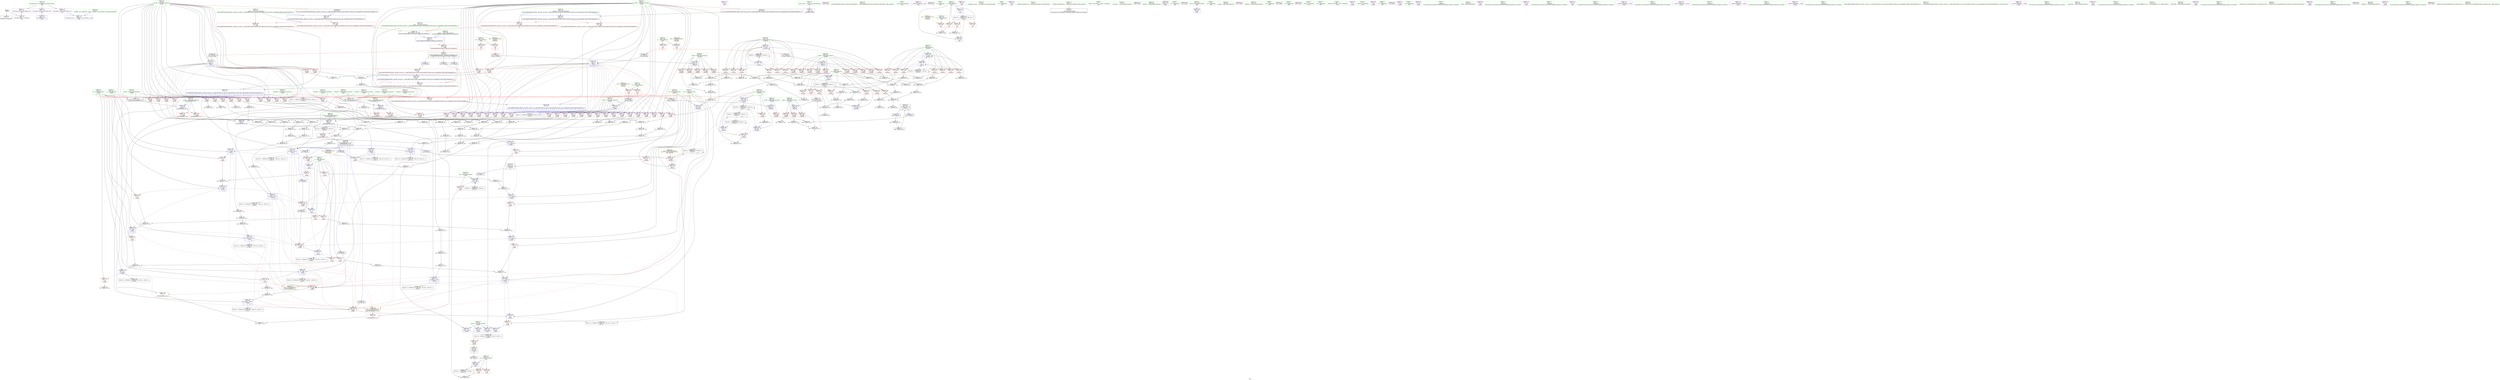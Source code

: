 digraph "SVFG" {
	label="SVFG";

	Node0x557271543690 [shape=record,color=grey,label="{NodeID: 0\nNullPtr}"];
	Node0x557271543690 -> Node0x55727157a260[style=solid];
	Node0x557271543690 -> Node0x557271585f90[style=solid];
	Node0x557271582e60 [shape=record,color=grey,label="{NodeID: 526\n516 = cmp(515, 109, )\n}"];
	Node0x557271592770 [shape=record,color=grey,label="{NodeID: 443\n141 = Binary(140, 105, )\n}"];
	Node0x557271592770 -> Node0x557271592a70[style=solid];
	Node0x557271586f30 [shape=record,color=blue,label="{NodeID: 277\n87\<--264\nref.tmp57\<--mul61\n_Z2goiii\n|{|<s4>11}}"];
	Node0x557271586f30 -> Node0x557271580170[style=dashed];
	Node0x557271586f30 -> Node0x557271580240[style=dashed];
	Node0x557271586f30 -> Node0x557271580310[style=dashed];
	Node0x557271586f30 -> Node0x5572715b25d0[style=dashed];
	Node0x557271586f30:s4 -> Node0x55727132ccf0[style=dashed,color=red];
	Node0x55727157ac80 [shape=record,color=red,label="{NodeID: 194\n385\<--370\n\<--__a.addr\n_ZSt3minIiERKT_S2_S2_\n}"];
	Node0x55727157ac80 -> Node0x557271587d00[style=solid];
	Node0x557271577d50 [shape=record,color=purple,label="{NodeID: 111\n601\<--23\n\<--.str.6\nmain\n}"];
	Node0x557271575f90 [shape=record,color=green,label="{NodeID: 28\n4\<--6\n_ZStL8__ioinit\<--_ZStL8__ioinit_field_insensitive\nGlob }"];
	Node0x557271575f90 -> Node0x55727157a940[style=solid];
	Node0x5572715ebbe0 [shape=record,color=black,label="{NodeID: 720\n584 = PHI()\n}"];
	Node0x557271595170 [shape=record,color=grey,label="{NodeID: 471\n174 = Binary(163, 173, )\n}"];
	Node0x557271595170 -> Node0x557271586640[style=solid];
	Node0x5572715885f0 [shape=record,color=blue,label="{NodeID: 305\n426\<--530\ncnt\<--inc41\n_Z4slowiii\n}"];
	Node0x5572715885f0 -> Node0x5572715ba1d0[style=dashed];
	Node0x55727157c340 [shape=record,color=red,label="{NodeID: 222\n508\<--424\n\<--m\n_Z4slowiii\n}"];
	Node0x55727157c340 -> Node0x557271591870[style=solid];
	Node0x55727157de80 [shape=record,color=red,label="{NodeID: 139\n136\<--69\n\<--C.addr\n_Z2goiii\n}"];
	Node0x55727157de80 -> Node0x5572715961f0[style=solid];
	Node0x557271578850 [shape=record,color=green,label="{NodeID: 56\n346\<--347\n_ZSt4moveIRiEONSt16remove_referenceIT_E4typeEOS2_\<--_ZSt4moveIRiEONSt16remove_referenceIT_E4typeEOS2__field_insensitive\n}"];
	Node0x5572715bc9d0 [shape=record,color=black,label="{NodeID: 582\nMR_10V_2 = PHI(MR_10V_1, MR_10V_1, MR_10V_3, MR_10V_1, )\npts\{74 \}\n}"];
	Node0x557271597b70 [shape=record,color=grey,label="{NodeID: 499\n262 = Binary(261, 105, )\n}"];
	Node0x557271597b70 -> Node0x557271597e70[style=solid];
	Node0x5572715858e0 [shape=record,color=red,label="{NodeID: 250\n588\<--567\n\<--N\nmain\n|{<s0>25}}"];
	Node0x5572715858e0:s0 -> Node0x5572715ed8f0[style=solid,color=red];
	Node0x55727157f540 [shape=record,color=red,label="{NodeID: 167\n327\<--77\n\<--res\n_Z2goiii\n}"];
	Node0x55727157f540 -> Node0x5572715875b0[style=solid];
	Node0x55727157a090 [shape=record,color=green,label="{NodeID: 84\n644\<--645\n__t.addr\<--__t.addr_field_insensitive\n_ZSt4moveIRiEONSt16remove_referenceIT_E4typeEOS2_\n}"];
	Node0x55727157a090 -> Node0x557271585cf0[style=solid];
	Node0x55727157a090 -> Node0x557271588e10[style=solid];
	Node0x557271567b20 [shape=record,color=green,label="{NodeID: 1\n7\<--1\n__dso_handle\<--dummyObj\nGlob }"];
	Node0x5572715c31b0 [shape=record,color=yellow,style=double,label="{NodeID: 610\n70V_1 = ENCHI(MR_70V_0)\npts\{74 76 78 80 84 86 88 90 92 94 \}\nFun[_Z4slowiii]}"];
	Node0x5572715c31b0 -> Node0x557271585190[style=dashed];
	Node0x557271582fe0 [shape=record,color=grey,label="{NodeID: 527\n527 = cmp(526, 109, )\n}"];
	Node0x5572715928f0 [shape=record,color=grey,label="{NodeID: 444\n530 = Binary(529, 103, )\n}"];
	Node0x5572715928f0 -> Node0x5572715885f0[style=solid];
	Node0x557271587000 [shape=record,color=blue,label="{NodeID: 278\n81\<--267\nv\<--\n_Z2goiii\n}"];
	Node0x557271587000 -> Node0x55727157fc90[style=dashed];
	Node0x557271587000 -> Node0x55727157fd60[style=dashed];
	Node0x557271587000 -> Node0x5572715bddd0[style=dashed];
	Node0x55727157ad50 [shape=record,color=red,label="{NodeID: 195\n376\<--372\n\<--__b.addr\n_ZSt3minIiERKT_S2_S2_\n}"];
	Node0x55727157ad50 -> Node0x55727157aef0[style=solid];
	Node0x557271577e20 [shape=record,color=purple,label="{NodeID: 112\n603\<--25\n\<--__PRETTY_FUNCTION__.main\nmain\n}"];
	Node0x557271576090 [shape=record,color=green,label="{NodeID: 29\n32\<--36\nllvm.global_ctors\<--llvm.global_ctors_field_insensitive\nGlob }"];
	Node0x557271576090 -> Node0x557271578090[style=solid];
	Node0x557271576090 -> Node0x55727157cb70[style=solid];
	Node0x557271576090 -> Node0x55727157cc70[style=solid];
	Node0x5572715ebcb0 [shape=record,color=black,label="{NodeID: 721\n585 = PHI()\n}"];
	Node0x5572715952f0 [shape=record,color=grey,label="{NodeID: 472\n480 = Binary(478, 479, )\n}"];
	Node0x5572715952f0 -> Node0x557271593370[style=solid];
	Node0x5572715886c0 [shape=record,color=blue,label="{NodeID: 306\n430\<--536\nj\<--inc44\n_Z4slowiii\n}"];
	Node0x5572715886c0 -> Node0x557271584be0[style=dashed];
	Node0x5572715886c0 -> Node0x557271584cb0[style=dashed];
	Node0x5572715886c0 -> Node0x557271584d80[style=dashed];
	Node0x5572715886c0 -> Node0x557271584e50[style=dashed];
	Node0x5572715886c0 -> Node0x557271584f20[style=dashed];
	Node0x5572715886c0 -> Node0x557271584ff0[style=dashed];
	Node0x5572715886c0 -> Node0x5572715850c0[style=dashed];
	Node0x5572715886c0 -> Node0x557271588450[style=dashed];
	Node0x5572715886c0 -> Node0x5572715886c0[style=dashed];
	Node0x5572715886c0 -> Node0x5572715b60d0[style=dashed];
	Node0x55727157c410 [shape=record,color=red,label="{NodeID: 223\n518\<--424\n\<--m\n_Z4slowiii\n}"];
	Node0x55727157c410 -> Node0x557271592470[style=solid];
	Node0x55727157df50 [shape=record,color=red,label="{NodeID: 140\n138\<--69\n\<--C.addr\n_Z2goiii\n}"];
	Node0x55727157df50 -> Node0x557271592bf0[style=solid];
	Node0x557271578950 [shape=record,color=green,label="{NodeID: 57\n368\<--369\nretval\<--retval_field_insensitive\n_ZSt3minIiERKT_S2_S2_\n}"];
	Node0x557271578950 -> Node0x55727157aae0[style=solid];
	Node0x557271578950 -> Node0x557271587c30[style=solid];
	Node0x557271578950 -> Node0x557271587d00[style=solid];
	Node0x5572715bced0 [shape=record,color=black,label="{NodeID: 583\nMR_12V_2 = PHI(MR_12V_1, MR_12V_1, MR_12V_3, MR_12V_1, )\npts\{76 \}\n}"];
	Node0x557271597cf0 [shape=record,color=grey,label="{NodeID: 500\n102 = Binary(101, 103, )\n}"];
	Node0x557271597cf0 -> Node0x557271597ff0[style=solid];
	Node0x5572715859b0 [shape=record,color=red,label="{NodeID: 251\n593\<--567\n\<--N\nmain\n|{<s0>26}}"];
	Node0x5572715859b0:s0 -> Node0x5572715ed0c0[style=solid,color=red];
	Node0x55727157f610 [shape=record,color=red,label="{NodeID: 168\n227\<--79\n\<--M\n_Z2goiii\n}"];
	Node0x55727157f610 -> Node0x557271592d70[style=solid];
	Node0x55727157a160 [shape=record,color=green,label="{NodeID: 85\n34\<--649\n_GLOBAL__sub_I_ecnerwala_1_0.cpp\<--_GLOBAL__sub_I_ecnerwala_1_0.cpp_field_insensitive\n}"];
	Node0x55727157a160 -> Node0x557271585e90[style=solid];
	Node0x557271574300 [shape=record,color=green,label="{NodeID: 2\n8\<--1\n.str\<--dummyObj\nGlob }"];
	Node0x557271583160 [shape=record,color=grey,label="{NodeID: 528\n581 = cmp(579, 580, )\n}"];
	Node0x557271592a70 [shape=record,color=grey,label="{NodeID: 445\n142 = Binary(137, 141, )\n}"];
	Node0x557271592a70 -> Node0x5572715863d0[style=solid];
	Node0x5572715870d0 [shape=record,color=blue,label="{NodeID: 279\n79\<--271\nM\<--sub63\n_Z2goiii\n}"];
	Node0x5572715870d0 -> Node0x55727157f880[style=dashed];
	Node0x5572715870d0 -> Node0x557271580240[style=dashed];
	Node0x5572715870d0 -> Node0x557271580310[style=dashed];
	Node0x5572715870d0 -> Node0x5572715bd8d0[style=dashed];
	Node0x55727157ae20 [shape=record,color=red,label="{NodeID: 196\n382\<--372\n\<--__b.addr\n_ZSt3minIiERKT_S2_S2_\n}"];
	Node0x55727157ae20 -> Node0x557271587c30[style=solid];
	Node0x557271577ef0 [shape=record,color=purple,label="{NodeID: 113\n608\<--28\n\<--.str.7\nmain\n}"];
	Node0x557271576190 [shape=record,color=green,label="{NodeID: 30\n37\<--38\n__cxx_global_var_init\<--__cxx_global_var_init_field_insensitive\n}"];
	Node0x5572715ebd80 [shape=record,color=black,label="{NodeID: 722\n589 = PHI(61, )\n}"];
	Node0x5572715ebd80 -> Node0x557271588ba0[style=solid];
	Node0x557271595470 [shape=record,color=grey,label="{NodeID: 473\n626 = Binary(625, 103, )\n}"];
	Node0x557271595470 -> Node0x557271588d40[style=solid];
	Node0x557271588790 [shape=record,color=blue,label="{NodeID: 307\n428\<--541\ni\<--inc46\n_Z4slowiii\n}"];
	Node0x557271588790 -> Node0x55727157c750[style=dashed];
	Node0x557271588790 -> Node0x55727157c820[style=dashed];
	Node0x557271588790 -> Node0x55727157c8f0[style=dashed];
	Node0x557271588790 -> Node0x55727157c9c0[style=dashed];
	Node0x557271588790 -> Node0x5572715849b0[style=dashed];
	Node0x557271588790 -> Node0x557271584a40[style=dashed];
	Node0x557271588790 -> Node0x557271584b10[style=dashed];
	Node0x557271588790 -> Node0x557271588790[style=dashed];
	Node0x557271588790 -> Node0x5572715b5bd0[style=dashed];
	Node0x55727157c4e0 [shape=record,color=red,label="{NodeID: 224\n548\<--424\n\<--m\n_Z4slowiii\n}"];
	Node0x55727157c4e0 -> Node0x5572715949f0[style=solid];
	Node0x55727157e020 [shape=record,color=red,label="{NodeID: 141\n149\<--69\n\<--C.addr\n_Z2goiii\n}"];
	Node0x55727157e020 -> Node0x55727159e080[style=solid];
	Node0x557271578a20 [shape=record,color=green,label="{NodeID: 58\n370\<--371\n__a.addr\<--__a.addr_field_insensitive\n_ZSt3minIiERKT_S2_S2_\n}"];
	Node0x557271578a20 -> Node0x55727157abb0[style=solid];
	Node0x557271578a20 -> Node0x55727157ac80[style=solid];
	Node0x557271578a20 -> Node0x557271587a90[style=solid];
	Node0x5572715bd3d0 [shape=record,color=black,label="{NodeID: 584\nMR_14V_2 = PHI(MR_14V_8, MR_14V_1, MR_14V_1, MR_14V_1, )\npts\{78 \}\n}"];
	Node0x557271597e70 [shape=record,color=grey,label="{NodeID: 501\n263 = Binary(262, 103, )\n}"];
	Node0x557271597e70 -> Node0x557271598170[style=solid];
	Node0x557271585a80 [shape=record,color=red,label="{NodeID: 252\n596\<--569\n\<--res\nmain\n}"];
	Node0x557271585a80 -> Node0x557271583a60[style=solid];
	Node0x55727157f6e0 [shape=record,color=red,label="{NodeID: 169\n251\<--79\n\<--M\n_Z2goiii\n}"];
	Node0x55727157f6e0 -> Node0x5572715979f0[style=solid];
	Node0x55727157a260 [shape=record,color=black,label="{NodeID: 86\n2\<--3\ndummyVal\<--dummyVal\n}"];
	Node0x557271574390 [shape=record,color=green,label="{NodeID: 3\n10\<--1\n.str.1\<--dummyObj\nGlob }"];
	Node0x5572715832e0 [shape=record,color=grey,label="{NodeID: 529\n506 = cmp(504, 505, )\n}"];
	Node0x557271592bf0 [shape=record,color=grey,label="{NodeID: 446\n140 = Binary(138, 139, )\n}"];
	Node0x557271592bf0 -> Node0x557271592770[style=solid];
	Node0x5572715871a0 [shape=record,color=blue,label="{NodeID: 280\n77\<--276\nres\<--sub65\n_Z2goiii\n|{|<s5>14}}"];
	Node0x5572715871a0 -> Node0x55727157f540[style=dashed];
	Node0x5572715871a0 -> Node0x557271580240[style=dashed];
	Node0x5572715871a0 -> Node0x557271580310[style=dashed];
	Node0x5572715871a0 -> Node0x5572715874e0[style=dashed];
	Node0x5572715871a0 -> Node0x5572715bd3d0[style=dashed];
	Node0x5572715871a0:s5 -> Node0x5572710bd080[style=dashed,color=red];
	Node0x55727157aef0 [shape=record,color=red,label="{NodeID: 197\n377\<--376\n\<--\n_ZSt3minIiERKT_S2_S2_\n}"];
	Node0x55727157aef0 -> Node0x557271582ce0[style=solid];
	Node0x557271577fc0 [shape=record,color=purple,label="{NodeID: 114\n616\<--30\n\<--.str.8\nmain\n}"];
	Node0x557271576290 [shape=record,color=green,label="{NodeID: 31\n41\<--42\n_ZNSt8ios_base4InitC1Ev\<--_ZNSt8ios_base4InitC1Ev_field_insensitive\n}"];
	Node0x5572715ebf80 [shape=record,color=black,label="{NodeID: 723\n594 = PHI(412, )\n}"];
	Node0x5572715ebf80 -> Node0x557271588c70[style=solid];
	Node0x5572715b4cd0 [shape=record,color=black,label="{NodeID: 557\nMR_60V_3 = PHI(MR_60V_4, MR_60V_2, )\npts\{423 \}\n|{|<s4>20}}"];
	Node0x5572715b4cd0 -> Node0x55727157bf30[style=dashed];
	Node0x5572715b4cd0 -> Node0x557271585190[style=dashed];
	Node0x5572715b4cd0 -> Node0x557271588860[style=dashed];
	Node0x5572715b4cd0 -> Node0x5572715b4cd0[style=dashed];
	Node0x5572715b4cd0:s4 -> Node0x5572710bd080[style=dashed,color=red];
	Node0x5572715955f0 [shape=record,color=grey,label="{NodeID: 474\n473 = Binary(472, 103, )\n}"];
	Node0x5572715955f0 -> Node0x557271583d60[style=solid];
	Node0x557271588860 [shape=record,color=blue,label="{NodeID: 308\n422\<--545\nres\<--\n_Z4slowiii\n}"];
	Node0x557271588860 -> Node0x5572715b4cd0[style=dashed];
	Node0x55727157c5b0 [shape=record,color=red,label="{NodeID: 225\n498\<--426\n\<--cnt\n_Z4slowiii\n}"];
	Node0x55727157c5b0 -> Node0x557271593670[style=solid];
	Node0x55727157e0f0 [shape=record,color=red,label="{NodeID: 142\n161\<--69\n\<--C.addr\n_Z2goiii\n}"];
	Node0x55727157e0f0 -> Node0x557271594b70[style=solid];
	Node0x557271578af0 [shape=record,color=green,label="{NodeID: 59\n372\<--373\n__b.addr\<--__b.addr_field_insensitive\n_ZSt3minIiERKT_S2_S2_\n}"];
	Node0x557271578af0 -> Node0x55727157ad50[style=solid];
	Node0x557271578af0 -> Node0x55727157ae20[style=solid];
	Node0x557271578af0 -> Node0x557271587b60[style=solid];
	Node0x5572715bd8d0 [shape=record,color=black,label="{NodeID: 585\nMR_16V_2 = PHI(MR_16V_6, MR_16V_1, MR_16V_1, MR_16V_1, )\npts\{80 \}\n}"];
	Node0x557271597ff0 [shape=record,color=grey,label="{NodeID: 502\n104 = Binary(102, 105, )\n}"];
	Node0x557271597ff0 -> Node0x55727159e380[style=solid];
	Node0x557271585b50 [shape=record,color=red,label="{NodeID: 253\n618\<--569\n\<--res\nmain\n}"];
	Node0x55727157f7b0 [shape=record,color=red,label="{NodeID: 170\n270\<--79\n\<--M\n_Z2goiii\n}"];
	Node0x55727157f7b0 -> Node0x5572715973f0[style=solid];
	Node0x55727157a360 [shape=record,color=black,label="{NodeID: 87\n45\<--46\n\<--_ZNSt8ios_base4InitD1Ev\nCan only get source location for instruction, argument, global var or function.}"];
	Node0x557271574c30 [shape=record,color=green,label="{NodeID: 4\n12\<--1\n__PRETTY_FUNCTION__._Z2goiii\<--dummyObj\nGlob }"];
	Node0x5572715c34b0 [shape=record,color=yellow,style=double,label="{NodeID: 613\n74V_1 = ENCHI(MR_74V_0)\npts\{560 \}\nFun[main]}"];
	Node0x5572715c34b0 -> Node0x557271585260[style=dashed];
	Node0x557271583460 [shape=record,color=grey,label="{NodeID: 530\n485 = cmp(484, 109, )\n}"];
	Node0x557271592d70 [shape=record,color=grey,label="{NodeID: 447\n228 = Binary(227, 226, )\n}"];
	Node0x557271592d70 -> Node0x557271586a50[style=solid];
	Node0x557271587270 [shape=record,color=blue,label="{NodeID: 281\n89\<--308\nc\<--sub81\n_Z2goiii\n|{|<s4>13}}"];
	Node0x557271587270 -> Node0x55727157fe30[style=dashed];
	Node0x557271587270 -> Node0x557271580240[style=dashed];
	Node0x557271587270 -> Node0x557271580310[style=dashed];
	Node0x557271587270 -> Node0x5572715b26c0[style=dashed];
	Node0x557271587270:s4 -> Node0x5572710bd080[style=dashed,color=red];
	Node0x55727157afc0 [shape=record,color=red,label="{NodeID: 198\n379\<--378\n\<--\n_ZSt3minIiERKT_S2_S2_\n}"];
	Node0x55727157afc0 -> Node0x557271582ce0[style=solid];
	Node0x557271578090 [shape=record,color=purple,label="{NodeID: 115\n653\<--32\nllvm.global_ctors_0\<--llvm.global_ctors\nGlob }"];
	Node0x557271578090 -> Node0x557271585dc0[style=solid];
	Node0x557271576390 [shape=record,color=green,label="{NodeID: 32\n47\<--48\n__cxa_atexit\<--__cxa_atexit_field_insensitive\n}"];
	Node0x5572715ec0c0 [shape=record,color=black,label="{NodeID: 724\n609 = PHI()\n}"];
	Node0x5572715c4df0 [shape=record,color=yellow,style=double,label="{NodeID: 641\n32V_1 = ENCHI(MR_32V_0)\npts\{423 427 \}\nFun[_Z2goiii]}"];
	Node0x5572715c4df0 -> Node0x55727157ff00[style=dashed];
	Node0x5572715c4df0 -> Node0x55727157ffd0[style=dashed];
	Node0x5572715c4df0 -> Node0x5572715800a0[style=dashed];
	Node0x5572715c4df0 -> Node0x557271580170[style=dashed];
	Node0x5572715c4df0 -> Node0x557271580240[style=dashed];
	Node0x5572715c4df0 -> Node0x557271580310[style=dashed];
	Node0x5572715b51d0 [shape=record,color=black,label="{NodeID: 558\nMR_62V_3 = PHI(MR_62V_4, MR_62V_2, )\npts\{425 \}\n}"];
	Node0x5572715b51d0 -> Node0x55727157c000[style=dashed];
	Node0x5572715b51d0 -> Node0x55727157c0d0[style=dashed];
	Node0x5572715b51d0 -> Node0x55727157c1a0[style=dashed];
	Node0x5572715b51d0 -> Node0x55727157c270[style=dashed];
	Node0x5572715b51d0 -> Node0x55727157c340[style=dashed];
	Node0x5572715b51d0 -> Node0x55727157c410[style=dashed];
	Node0x5572715b51d0 -> Node0x55727157c4e0[style=dashed];
	Node0x5572715b51d0 -> Node0x557271588930[style=dashed];
	Node0x557271595770 [shape=record,color=grey,label="{NodeID: 475\n221 = Binary(220, 105, )\n}"];
	Node0x557271595770 -> Node0x5572715868b0[style=solid];
	Node0x557271588930 [shape=record,color=blue,label="{NodeID: 309\n424\<--549\nm\<--inc50\n_Z4slowiii\n}"];
	Node0x557271588930 -> Node0x5572715b51d0[style=dashed];
	Node0x55727157c680 [shape=record,color=red,label="{NodeID: 226\n529\<--426\n\<--cnt\n_Z4slowiii\n}"];
	Node0x55727157c680 -> Node0x5572715928f0[style=solid];
	Node0x55727157e1c0 [shape=record,color=red,label="{NodeID: 143\n166\<--69\n\<--C.addr\n_Z2goiii\n}"];
	Node0x55727157e1c0 -> Node0x557271594e70[style=solid];
	Node0x557271578bc0 [shape=record,color=green,label="{NodeID: 60\n390\<--391\n_Z4dsumi\<--_Z4dsumi_field_insensitive\n}"];
	Node0x5572715bddd0 [shape=record,color=black,label="{NodeID: 586\nMR_18V_2 = PHI(MR_18V_5, MR_18V_1, MR_18V_1, MR_18V_1, )\npts\{82 \}\n}"];
	Node0x557271598170 [shape=record,color=grey,label="{NodeID: 503\n264 = Binary(263, 105, )\n}"];
	Node0x557271598170 -> Node0x557271586f30[style=solid];
	Node0x557271585c20 [shape=record,color=red,label="{NodeID: 254\n597\<--571\n\<--tmp\nmain\n}"];
	Node0x557271585c20 -> Node0x557271583a60[style=solid];
	Node0x55727157f880 [shape=record,color=red,label="{NodeID: 171\n278\<--79\n\<--M\n_Z2goiii\n}"];
	Node0x55727157f880 -> Node0x557271583be0[style=solid];
	Node0x55727157a460 [shape=record,color=black,label="{NodeID: 88\n556\<--109\nmain_ret\<--\nmain\n}"];
	Node0x557271574cc0 [shape=record,color=green,label="{NodeID: 5\n14\<--1\n.str.2\<--dummyObj\nGlob }"];
	Node0x5572715835e0 [shape=record,color=grey,label="{NodeID: 531\n146 = cmp(145, 105, )\n}"];
	Node0x557271592ef0 [shape=record,color=grey,label="{NodeID: 448\n504 = Binary(503, 103, )\n}"];
	Node0x557271592ef0 -> Node0x5572715832e0[style=solid];
	Node0x557271587340 [shape=record,color=blue,label="{NodeID: 282\n93\<--317\nref.tmp84\<--mul88\n_Z2goiii\n|{|<s3>13}}"];
	Node0x557271587340 -> Node0x557271580240[style=dashed];
	Node0x557271587340 -> Node0x557271580310[style=dashed];
	Node0x557271587340 -> Node0x5572715c0410[style=dashed];
	Node0x557271587340:s3 -> Node0x55727132ccf0[style=dashed,color=red];
	Node0x55727157b090 [shape=record,color=red,label="{NodeID: 199\n397\<--394\n\<--a.addr\n_Z4dsumi\n}"];
	Node0x55727157b090 -> Node0x55727159e200[style=solid];
	Node0x55727157cb70 [shape=record,color=purple,label="{NodeID: 116\n654\<--32\nllvm.global_ctors_1\<--llvm.global_ctors\nGlob }"];
	Node0x55727157cb70 -> Node0x557271585e90[style=solid];
	Node0x557271576490 [shape=record,color=green,label="{NodeID: 33\n46\<--52\n_ZNSt8ios_base4InitD1Ev\<--_ZNSt8ios_base4InitD1Ev_field_insensitive\n}"];
	Node0x557271576490 -> Node0x55727157a360[style=solid];
	Node0x5572715ec190 [shape=record,color=black,label="{NodeID: 725\n613 = PHI()\n}"];
	Node0x5572715b56d0 [shape=record,color=black,label="{NodeID: 559\nMR_64V_2 = PHI(MR_64V_3, MR_64V_1, )\npts\{427 \}\n}"];
	Node0x5572715b56d0 -> Node0x5572715882b0[style=dashed];
	Node0x5572715b56d0 -> Node0x5572715b56d0[style=dashed];
	Node0x5572715958f0 [shape=record,color=grey,label="{NodeID: 476\n219 = Binary(216, 218, )\n}"];
	Node0x5572715958f0 -> Node0x557271595d70[style=solid];
	Node0x557271588a00 [shape=record,color=blue,label="{NodeID: 310\n557\<--109\nretval\<--\nmain\n}"];
	Node0x55727157c750 [shape=record,color=red,label="{NodeID: 227\n462\<--428\n\<--i\n_Z4slowiii\n}"];
	Node0x55727157c750 -> Node0x5572715841e0[style=solid];
	Node0x55727157e290 [shape=record,color=red,label="{NodeID: 144\n188\<--69\n\<--C.addr\n_Z2goiii\n}"];
	Node0x55727157e290 -> Node0x55727159df40[style=solid];
	Node0x557271578cc0 [shape=record,color=green,label="{NodeID: 61\n394\<--395\na.addr\<--a.addr_field_insensitive\n_Z4dsumi\n}"];
	Node0x557271578cc0 -> Node0x55727157b090[style=solid];
	Node0x557271578cc0 -> Node0x55727157b160[style=solid];
	Node0x557271578cc0 -> Node0x55727157b230[style=solid];
	Node0x557271578cc0 -> Node0x557271587dd0[style=solid];
	Node0x5572715be2d0 [shape=record,color=black,label="{NodeID: 587\nMR_20V_2 = PHI(MR_20V_3, MR_20V_1, MR_20V_1, MR_20V_1, )\npts\{84 \}\n}"];
	Node0x5572715982f0 [shape=record,color=grey,label="{NodeID: 504\n402 = Binary(401, 103, )\n}"];
	Node0x5572715982f0 -> Node0x5572715985f0[style=solid];
	Node0x557271585cf0 [shape=record,color=red,label="{NodeID: 255\n647\<--644\n\<--__t.addr\n_ZSt4moveIRiEONSt16remove_referenceIT_E4typeEOS2_\n}"];
	Node0x557271585cf0 -> Node0x55727157a870[style=solid];
	Node0x55727157f950 [shape=record,color=red,label="{NodeID: 172\n226\<--81\n\<--v\n_Z2goiii\n}"];
	Node0x55727157f950 -> Node0x557271592d70[style=solid];
	Node0x55727157a530 [shape=record,color=black,label="{NodeID: 89\n61\<--330\n_Z2goiii_ret\<--\n_Z2goiii\n|{<s0>25}}"];
	Node0x55727157a530:s0 -> Node0x5572715ebd80[style=solid,color=blue];
	Node0x557271574d50 [shape=record,color=green,label="{NodeID: 6\n16\<--1\n.str.3\<--dummyObj\nGlob }"];
	Node0x5572715c3670 [shape=record,color=yellow,style=double,label="{NodeID: 615\n78V_1 = ENCHI(MR_78V_0)\npts\{564 \}\nFun[main]}"];
	Node0x5572715c3670 -> Node0x5572715855a0[style=dashed];
	Node0x5572715c3670 -> Node0x557271585670[style=dashed];
	Node0x557271583760 [shape=record,color=grey,label="{NodeID: 532\n300 = cmp(295, 299, )\n}"];
	Node0x557271593070 [shape=record,color=grey,label="{NodeID: 449\n484 = Binary(477, 483, )\n}"];
	Node0x557271593070 -> Node0x557271583460[style=solid];
	Node0x557271587410 [shape=record,color=blue,label="{NodeID: 283\n91\<--321\nref.tmp82\<--sub90\n_Z2goiii\n|{|<s2>14}}"];
	Node0x557271587410 -> Node0x557271580310[style=dashed];
	Node0x557271587410 -> Node0x5572715b27b0[style=dashed];
	Node0x557271587410:s2 -> Node0x55727132ccf0[style=dashed,color=red];
	Node0x55727157b160 [shape=record,color=red,label="{NodeID: 200\n400\<--394\n\<--a.addr\n_Z4dsumi\n}"];
	Node0x55727157b160 -> Node0x5572715985f0[style=solid];
	Node0x55727157cc70 [shape=record,color=purple,label="{NodeID: 117\n655\<--32\nllvm.global_ctors_2\<--llvm.global_ctors\nGlob }"];
	Node0x55727157cc70 -> Node0x557271585f90[style=solid];
	Node0x557271576590 [shape=record,color=green,label="{NodeID: 34\n59\<--60\n_Z2goiii\<--_Z2goiii_field_insensitive\n}"];
	Node0x5572715ec260 [shape=record,color=black,label="{NodeID: 726\n617 = PHI()\n}"];
	Node0x5572715b5bd0 [shape=record,color=black,label="{NodeID: 560\nMR_66V_2 = PHI(MR_66V_3, MR_66V_1, )\npts\{429 \}\n}"];
	Node0x5572715b5bd0 -> Node0x557271588380[style=dashed];
	Node0x5572715b5bd0 -> Node0x5572715b5bd0[style=dashed];
	Node0x557271595a70 [shape=record,color=grey,label="{NodeID: 477\n201 = Binary(200, 103, )\n}"];
	Node0x557271595a70 -> Node0x557271595bf0[style=solid];
	Node0x557271588ad0 [shape=record,color=blue,label="{NodeID: 311\n561\<--103\nt\<--\nmain\n}"];
	Node0x557271588ad0 -> Node0x5572715bb5d0[style=dashed];
	Node0x55727157c820 [shape=record,color=red,label="{NodeID: 228\n472\<--428\n\<--i\n_Z4slowiii\n}"];
	Node0x55727157c820 -> Node0x5572715955f0[style=solid];
	Node0x55727157e360 [shape=record,color=red,label="{NodeID: 145\n200\<--69\n\<--C.addr\n_Z2goiii\n}"];
	Node0x55727157e360 -> Node0x557271595a70[style=solid];
	Node0x557271578d90 [shape=record,color=green,label="{NodeID: 62\n410\<--411\n_Z4slowiii\<--_Z4slowiii_field_insensitive\n}"];
	Node0x5572715b20d0 [shape=record,color=black,label="{NodeID: 588\nMR_22V_2 = PHI(MR_22V_3, MR_22V_1, MR_22V_1, MR_22V_1, )\npts\{86 \}\n}"];
	Node0x557271598470 [shape=record,color=grey,label="{NodeID: 505\n257 = Binary(256, 255, )\n}"];
	Node0x557271598470 -> Node0x557271586e60[style=solid];
	Node0x557271585dc0 [shape=record,color=blue,label="{NodeID: 256\n653\<--33\nllvm.global_ctors_0\<--\nGlob }"];
	Node0x55727157fa20 [shape=record,color=red,label="{NodeID: 173\n230\<--81\n\<--v\n_Z2goiii\n}"];
	Node0x55727157fa20 -> Node0x5572715916f0[style=solid];
	Node0x55727157a600 [shape=record,color=black,label="{NodeID: 90\n365\<--388\n_ZSt3minIiERKT_S2_S2__ret\<--\n_ZSt3minIiERKT_S2_S2_\n|{<s0>6|<s1>9|<s2>10|<s3>11|<s4>13|<s5>14|<s6>20}}"];
	Node0x55727157a600:s0 -> Node0x5572715eaf00[style=solid,color=blue];
	Node0x55727157a600:s1 -> Node0x5572715e82a0[style=solid,color=blue];
	Node0x55727157a600:s2 -> Node0x5572715eb040[style=solid,color=blue];
	Node0x55727157a600:s3 -> Node0x5572715eb180[style=solid,color=blue];
	Node0x55727157a600:s4 -> Node0x5572715eacc0[style=solid,color=blue];
	Node0x55727157a600:s5 -> Node0x5572715eadc0[style=solid,color=blue];
	Node0x55727157a600:s6 -> Node0x5572715eb900[style=solid,color=blue];
	Node0x557271574de0 [shape=record,color=green,label="{NodeID: 7\n18\<--1\n.str.4\<--dummyObj\nGlob }"];
	Node0x5572715c3750 [shape=record,color=yellow,style=double,label="{NodeID: 616\n80V_1 = ENCHI(MR_80V_0)\npts\{566 \}\nFun[main]}"];
	Node0x5572715c3750 -> Node0x557271585740[style=dashed];
	Node0x5572715c3750 -> Node0x557271585810[style=dashed];
	Node0x5572715838e0 [shape=record,color=grey,label="{NodeID: 533\n496 = cmp(495, 109, )\n}"];
	Node0x5572715931f0 [shape=record,color=grey,label="{NodeID: 450\n483 = Binary(103, 482, )\n}"];
	Node0x5572715931f0 -> Node0x557271593070[style=solid];
	Node0x5572715874e0 [shape=record,color=blue,label="{NodeID: 284\n77\<--324\nres\<--\n_Z2goiii\n}"];
	Node0x5572715874e0 -> Node0x55727157f540[style=dashed];
	Node0x5572715874e0 -> Node0x5572715bd3d0[style=dashed];
	Node0x55727157b230 [shape=record,color=red,label="{NodeID: 201\n401\<--394\n\<--a.addr\n_Z4dsumi\n}"];
	Node0x55727157b230 -> Node0x5572715982f0[style=solid];
	Node0x55727157cd70 [shape=record,color=red,label="{NodeID: 118\n330\<--65\n\<--retval\n_Z2goiii\n}"];
	Node0x55727157cd70 -> Node0x55727157a530[style=solid];
	Node0x557271576690 [shape=record,color=green,label="{NodeID: 35\n65\<--66\nretval\<--retval_field_insensitive\n_Z2goiii\n}"];
	Node0x557271576690 -> Node0x55727157cd70[style=solid];
	Node0x557271576690 -> Node0x557271586300[style=solid];
	Node0x557271576690 -> Node0x5572715863d0[style=solid];
	Node0x557271576690 -> Node0x557271586640[style=solid];
	Node0x557271576690 -> Node0x5572715875b0[style=solid];
	Node0x5572715ec330 [shape=record,color=black,label="{NodeID: 727\n619 = PHI()\n}"];
	Node0x5572715b60d0 [shape=record,color=black,label="{NodeID: 561\nMR_68V_2 = PHI(MR_68V_3, MR_68V_1, )\npts\{431 \}\n}"];
	Node0x5572715b60d0 -> Node0x557271588450[style=dashed];
	Node0x5572715b60d0 -> Node0x5572715b60d0[style=dashed];
	Node0x557271595bf0 [shape=record,color=grey,label="{NodeID: 478\n202 = Binary(199, 201, )\n}"];
	Node0x557271595bf0 -> Node0x557271596970[style=solid];
	Node0x557271588ba0 [shape=record,color=blue,label="{NodeID: 312\n569\<--589\nres\<--call4\nmain\n}"];
	Node0x557271588ba0 -> Node0x557271585a80[style=dashed];
	Node0x557271588ba0 -> Node0x557271585b50[style=dashed];
	Node0x557271588ba0 -> Node0x5572715bb0d0[style=dashed];
	Node0x55727157c8f0 [shape=record,color=red,label="{NodeID: 229\n478\<--428\n\<--i\n_Z4slowiii\n}"];
	Node0x55727157c8f0 -> Node0x5572715952f0[style=solid];
	Node0x55727157e430 [shape=record,color=red,label="{NodeID: 146\n203\<--69\n\<--C.addr\n_Z2goiii\n}"];
	Node0x55727157e430 -> Node0x557271596c70[style=solid];
	Node0x557271578e90 [shape=record,color=green,label="{NodeID: 63\n416\<--417\nR.addr\<--R.addr_field_insensitive\n_Z4slowiii\n}"];
	Node0x557271578e90 -> Node0x55727157b300[style=solid];
	Node0x557271578e90 -> Node0x55727157b3d0[style=solid];
	Node0x557271578e90 -> Node0x55727157b4a0[style=solid];
	Node0x557271578e90 -> Node0x55727157b570[style=solid];
	Node0x557271578e90 -> Node0x55727157b640[style=solid];
	Node0x557271578e90 -> Node0x557271587ea0[style=solid];
	Node0x5572715b25d0 [shape=record,color=black,label="{NodeID: 589\nMR_24V_2 = PHI(MR_24V_3, MR_24V_1, MR_24V_1, MR_24V_1, )\npts\{88 \}\n}"];
	Node0x5572715985f0 [shape=record,color=grey,label="{NodeID: 506\n403 = Binary(400, 402, )\n|{<s0>18}}"];
	Node0x5572715985f0:s0 -> Node0x5572715ed1d0[style=solid,color=red];
	Node0x557271585e90 [shape=record,color=blue,label="{NodeID: 257\n654\<--34\nllvm.global_ctors_1\<--_GLOBAL__sub_I_ecnerwala_1_0.cpp\nGlob }"];
	Node0x55727157faf0 [shape=record,color=red,label="{NodeID: 174\n250\<--81\n\<--v\n_Z2goiii\n}"];
	Node0x55727157faf0 -> Node0x5572715979f0[style=solid];
	Node0x55727157a6d0 [shape=record,color=black,label="{NodeID: 91\n392\<--408\n_Z4dsumi_ret\<--cond\n_Z4dsumi\n|{<s0>18|<s1>19}}"];
	Node0x55727157a6d0:s0 -> Node0x5572715eb680[style=solid,color=blue];
	Node0x55727157a6d0:s1 -> Node0x5572715eb7c0[style=solid,color=blue];
	Node0x557271574e70 [shape=record,color=green,label="{NodeID: 8\n20\<--1\n.str.5\<--dummyObj\nGlob }"];
	Node0x5572715c3830 [shape=record,color=yellow,style=double,label="{NodeID: 617\n82V_1 = ENCHI(MR_82V_0)\npts\{568 \}\nFun[main]}"];
	Node0x5572715c3830 -> Node0x5572715858e0[style=dashed];
	Node0x5572715c3830 -> Node0x5572715859b0[style=dashed];
	Node0x557271583a60 [shape=record,color=grey,label="{NodeID: 534\n598 = cmp(596, 597, )\n}"];
	Node0x557271593370 [shape=record,color=grey,label="{NodeID: 451\n482 = Binary(480, 481, )\n}"];
	Node0x557271593370 -> Node0x5572715931f0[style=solid];
	Node0x5572715875b0 [shape=record,color=blue,label="{NodeID: 285\n65\<--327\nretval\<--\n_Z2goiii\n}"];
	Node0x5572715875b0 -> Node0x5572715bbfd0[style=dashed];
	Node0x55727157b300 [shape=record,color=red,label="{NodeID: 202\n435\<--416\n\<--R.addr\n_Z4slowiii\n}"];
	Node0x55727157b300 -> Node0x557271597270[style=solid];
	Node0x55727157ce40 [shape=record,color=red,label="{NodeID: 119\n99\<--67\n\<--R.addr\n_Z2goiii\n}"];
	Node0x55727157ce40 -> Node0x557271598a70[style=solid];
	Node0x557271576760 [shape=record,color=green,label="{NodeID: 36\n67\<--68\nR.addr\<--R.addr_field_insensitive\n_Z2goiii\n|{|<s18>3}}"];
	Node0x557271576760 -> Node0x55727157ce40[style=solid];
	Node0x557271576760 -> Node0x55727157cf10[style=solid];
	Node0x557271576760 -> Node0x55727157cfe0[style=solid];
	Node0x557271576760 -> Node0x55727157d0b0[style=solid];
	Node0x557271576760 -> Node0x55727157d180[style=solid];
	Node0x557271576760 -> Node0x55727157d250[style=solid];
	Node0x557271576760 -> Node0x55727157d320[style=solid];
	Node0x557271576760 -> Node0x55727157d3f0[style=solid];
	Node0x557271576760 -> Node0x55727157d4c0[style=solid];
	Node0x557271576760 -> Node0x55727157d590[style=solid];
	Node0x557271576760 -> Node0x55727157d660[style=solid];
	Node0x557271576760 -> Node0x55727157d730[style=solid];
	Node0x557271576760 -> Node0x55727157d800[style=solid];
	Node0x557271576760 -> Node0x55727157d8d0[style=solid];
	Node0x557271576760 -> Node0x55727157d9a0[style=solid];
	Node0x557271576760 -> Node0x55727157da70[style=solid];
	Node0x557271576760 -> Node0x55727157db40[style=solid];
	Node0x557271576760 -> Node0x557271586090[style=solid];
	Node0x557271576760:s18 -> Node0x5572715ed4b0[style=solid,color=red];
	Node0x5572715ec430 [shape=record,color=black,label="{NodeID: 728\n620 = PHI()\n}"];
	Node0x557271595d70 [shape=record,color=grey,label="{NodeID: 479\n220 = Binary(219, 103, )\n}"];
	Node0x557271595d70 -> Node0x557271595770[style=solid];
	Node0x557271588c70 [shape=record,color=blue,label="{NodeID: 313\n571\<--594\ntmp\<--call5\nmain\n}"];
	Node0x557271588c70 -> Node0x557271585c20[style=dashed];
	Node0x557271588c70 -> Node0x5572715babd0[style=dashed];
	Node0x55727157c9c0 [shape=record,color=red,label="{NodeID: 230\n488\<--428\n\<--i\n_Z4slowiii\n}"];
	Node0x55727157c9c0 -> Node0x557271594870[style=solid];
	Node0x55727157e500 [shape=record,color=red,label="{NodeID: 147\n210\<--69\n\<--C.addr\n_Z2goiii\n}"];
	Node0x55727157e500 -> Node0x5572715967f0[style=solid];
	Node0x557271578f60 [shape=record,color=green,label="{NodeID: 64\n418\<--419\nC.addr\<--C.addr_field_insensitive\n_Z4slowiii\n}"];
	Node0x557271578f60 -> Node0x55727157b710[style=solid];
	Node0x557271578f60 -> Node0x55727157b7e0[style=solid];
	Node0x557271578f60 -> Node0x55727157b8b0[style=solid];
	Node0x557271578f60 -> Node0x55727157b980[style=solid];
	Node0x557271578f60 -> Node0x55727157ba50[style=solid];
	Node0x557271578f60 -> Node0x55727157bb20[style=solid];
	Node0x557271578f60 -> Node0x55727157bbf0[style=solid];
	Node0x557271578f60 -> Node0x55727157bcc0[style=solid];
	Node0x557271578f60 -> Node0x55727157bd90[style=solid];
	Node0x557271578f60 -> Node0x557271587f70[style=solid];
	Node0x5572715b26c0 [shape=record,color=black,label="{NodeID: 590\nMR_26V_2 = PHI(MR_26V_4, MR_26V_1, MR_26V_1, MR_26V_1, )\npts\{90 \}\n}"];
	Node0x557271598770 [shape=record,color=grey,label="{NodeID: 507\n405 = Binary(404, 103, )\n}"];
	Node0x557271598770 -> Node0x557271591150[style=solid];
	Node0x557271585f90 [shape=record,color=blue, style = dotted,label="{NodeID: 258\n655\<--3\nllvm.global_ctors_2\<--dummyVal\nGlob }"];
	Node0x55727157fbc0 [shape=record,color=red,label="{NodeID: 175\n254\<--81\n\<--v\n_Z2goiii\n}"];
	Node0x55727157fbc0 -> Node0x557271597870[style=solid];
	Node0x55727157a7a0 [shape=record,color=black,label="{NodeID: 92\n412\<--552\n_Z4slowiii_ret\<--\n_Z4slowiii\n|{<s0>26}}"];
	Node0x55727157a7a0:s0 -> Node0x5572715ebf80[style=solid,color=blue];
	Node0x557271574f00 [shape=record,color=green,label="{NodeID: 9\n22\<--1\n_ZSt3cin\<--dummyObj\nGlob }"];
	Node0x557271583be0 [shape=record,color=grey,label="{NodeID: 535\n279 = cmp(278, 109, )\n}"];
	Node0x5572715934f0 [shape=record,color=grey,label="{NodeID: 452\n536 = Binary(535, 103, )\n}"];
	Node0x5572715934f0 -> Node0x5572715886c0[style=solid];
	Node0x557271587680 [shape=record,color=blue,label="{NodeID: 286\n336\<--334\n__a.addr\<--__a\n_ZSt4swapIiENSt9enable_ifIXsr6__and_ISt6__not_ISt15__is_tuple_likeIT_EESt21is_move_constructibleIS3_ESt18is_move_assignableIS3_EEE5valueEvE4typeERS3_SC_\n}"];
	Node0x557271587680 -> Node0x5572715803e0[style=dashed];
	Node0x557271587680 -> Node0x5572715804b0[style=dashed];
	Node0x55727157b3d0 [shape=record,color=red,label="{NodeID: 203\n439\<--416\n\<--R.addr\n_Z4slowiii\n}"];
	Node0x55727157b3d0 -> Node0x557271596df0[style=solid];
	Node0x55727157cf10 [shape=record,color=red,label="{NodeID: 120\n112\<--67\n\<--R.addr\n_Z2goiii\n}"];
	Node0x55727157cf10 -> Node0x55727159e500[style=solid];
	Node0x557271576830 [shape=record,color=green,label="{NodeID: 37\n69\<--70\nC.addr\<--C.addr_field_insensitive\n_Z2goiii\n|{|<s21>3}}"];
	Node0x557271576830 -> Node0x55727157dc10[style=solid];
	Node0x557271576830 -> Node0x55727157dce0[style=solid];
	Node0x557271576830 -> Node0x55727157ddb0[style=solid];
	Node0x557271576830 -> Node0x55727157de80[style=solid];
	Node0x557271576830 -> Node0x55727157df50[style=solid];
	Node0x557271576830 -> Node0x55727157e020[style=solid];
	Node0x557271576830 -> Node0x55727157e0f0[style=solid];
	Node0x557271576830 -> Node0x55727157e1c0[style=solid];
	Node0x557271576830 -> Node0x55727157e290[style=solid];
	Node0x557271576830 -> Node0x55727157e360[style=solid];
	Node0x557271576830 -> Node0x55727157e430[style=solid];
	Node0x557271576830 -> Node0x55727157e500[style=solid];
	Node0x557271576830 -> Node0x55727157e5d0[style=solid];
	Node0x557271576830 -> Node0x55727157e6a0[style=solid];
	Node0x557271576830 -> Node0x55727157e770[style=solid];
	Node0x557271576830 -> Node0x55727157e840[style=solid];
	Node0x557271576830 -> Node0x55727157e910[style=solid];
	Node0x557271576830 -> Node0x55727157e9e0[style=solid];
	Node0x557271576830 -> Node0x55727157eab0[style=solid];
	Node0x557271576830 -> Node0x55727157eb80[style=solid];
	Node0x557271576830 -> Node0x557271586160[style=solid];
	Node0x557271576830:s21 -> Node0x5572715ed5c0[style=solid,color=red];
	Node0x5572715ec500 [shape=record,color=black,label="{NodeID: 729\n366 = PHI(73, 79, 79, 79, 89, 77, 422, )\n0th arg _ZSt3minIiERKT_S2_S2_ }"];
	Node0x5572715ec500 -> Node0x557271587a90[style=solid];
	Node0x557271595ef0 [shape=record,color=grey,label="{NodeID: 480\n216 = Binary(215, 105, )\n}"];
	Node0x557271595ef0 -> Node0x5572715958f0[style=solid];
	Node0x557271588d40 [shape=record,color=blue,label="{NodeID: 314\n561\<--626\nt\<--inc\nmain\n}"];
	Node0x557271588d40 -> Node0x5572715bb5d0[style=dashed];
	Node0x5572715849b0 [shape=record,color=red,label="{NodeID: 231\n509\<--428\n\<--i\n_Z4slowiii\n}"];
	Node0x5572715849b0 -> Node0x5572715922f0[style=solid];
	Node0x55727157e5d0 [shape=record,color=red,label="{NodeID: 148\n217\<--69\n\<--C.addr\n_Z2goiii\n}"];
	Node0x55727157e5d0 -> Node0x557271596070[style=solid];
	Node0x557271579030 [shape=record,color=green,label="{NodeID: 65\n420\<--421\nN.addr\<--N.addr_field_insensitive\n_Z4slowiii\n}"];
	Node0x557271579030 -> Node0x55727157be60[style=solid];
	Node0x557271579030 -> Node0x557271588040[style=solid];
	Node0x5572715b27b0 [shape=record,color=black,label="{NodeID: 591\nMR_28V_2 = PHI(MR_28V_4, MR_28V_1, MR_28V_1, MR_28V_1, )\npts\{92 \}\n}"];
	Node0x5572715988f0 [shape=record,color=grey,label="{NodeID: 508\n261 = Binary(259, 260, )\n}"];
	Node0x5572715988f0 -> Node0x557271597b70[style=solid];
	Node0x557271586090 [shape=record,color=blue,label="{NodeID: 259\n67\<--62\nR.addr\<--R\n_Z2goiii\n|{|<s18>3|<s19>3|<s20>3}}"];
	Node0x557271586090 -> Node0x55727157ce40[style=dashed];
	Node0x557271586090 -> Node0x55727157cf10[style=dashed];
	Node0x557271586090 -> Node0x55727157cfe0[style=dashed];
	Node0x557271586090 -> Node0x55727157d0b0[style=dashed];
	Node0x557271586090 -> Node0x55727157d180[style=dashed];
	Node0x557271586090 -> Node0x55727157d250[style=dashed];
	Node0x557271586090 -> Node0x55727157d320[style=dashed];
	Node0x557271586090 -> Node0x55727157d3f0[style=dashed];
	Node0x557271586090 -> Node0x55727157d4c0[style=dashed];
	Node0x557271586090 -> Node0x55727157d590[style=dashed];
	Node0x557271586090 -> Node0x55727157d660[style=dashed];
	Node0x557271586090 -> Node0x55727157d730[style=dashed];
	Node0x557271586090 -> Node0x55727157d800[style=dashed];
	Node0x557271586090 -> Node0x55727157d8d0[style=dashed];
	Node0x557271586090 -> Node0x55727157d9a0[style=dashed];
	Node0x557271586090 -> Node0x55727157da70[style=dashed];
	Node0x557271586090 -> Node0x55727157db40[style=dashed];
	Node0x557271586090 -> Node0x5572715bc4d0[style=dashed];
	Node0x557271586090:s18 -> Node0x557271580720[style=dashed,color=red];
	Node0x557271586090:s19 -> Node0x5572715807f0[style=dashed,color=red];
	Node0x557271586090:s20 -> Node0x5572715878f0[style=dashed,color=red];
	Node0x55727157fc90 [shape=record,color=red,label="{NodeID: 176\n269\<--81\n\<--v\n_Z2goiii\n}"];
	Node0x55727157fc90 -> Node0x5572715973f0[style=solid];
	Node0x55727157a870 [shape=record,color=black,label="{NodeID: 93\n642\<--647\n_ZSt4moveIRiEONSt16remove_referenceIT_E4typeEOS2__ret\<--\n_ZSt4moveIRiEONSt16remove_referenceIT_E4typeEOS2_\n|{<s0>15|<s1>16|<s2>17}}"];
	Node0x55727157a870:s0 -> Node0x5572715eb2c0[style=solid,color=blue];
	Node0x55727157a870:s1 -> Node0x5572715eb400[style=solid,color=blue];
	Node0x55727157a870:s2 -> Node0x5572715eb540[style=solid,color=blue];
	Node0x557271574f90 [shape=record,color=green,label="{NodeID: 10\n23\<--1\n.str.6\<--dummyObj\nGlob }"];
	Node0x557271583d60 [shape=record,color=grey,label="{NodeID: 536\n475 = cmp(473, 474, )\n}"];
	Node0x557271593670 [shape=record,color=grey,label="{NodeID: 453\n499 = Binary(498, 103, )\n}"];
	Node0x557271593670 -> Node0x557271588520[style=solid];
	Node0x557271587750 [shape=record,color=blue,label="{NodeID: 287\n338\<--335\n__b.addr\<--__b\n_ZSt4swapIiENSt9enable_ifIXsr6__and_ISt6__not_ISt15__is_tuple_likeIT_EESt21is_move_constructibleIS3_ESt18is_move_assignableIS3_EEE5valueEvE4typeERS3_SC_\n}"];
	Node0x557271587750 -> Node0x557271580580[style=dashed];
	Node0x557271587750 -> Node0x557271580650[style=dashed];
	Node0x55727157b4a0 [shape=record,color=red,label="{NodeID: 204\n447\<--416\n\<--R.addr\n_Z4slowiii\n}"];
	Node0x55727157b4a0 -> Node0x5572715964f0[style=solid];
	Node0x55727157cfe0 [shape=record,color=red,label="{NodeID: 121\n119\<--67\n\<--R.addr\n_Z2goiii\n}"];
	Node0x55727157cfe0 -> Node0x557271584060[style=solid];
	Node0x557271576900 [shape=record,color=green,label="{NodeID: 38\n71\<--72\nN.addr\<--N.addr_field_insensitive\n_Z2goiii\n}"];
	Node0x557271576900 -> Node0x55727157ec50[style=solid];
	Node0x557271576900 -> Node0x55727157ed20[style=solid];
	Node0x557271576900 -> Node0x55727157edf0[style=solid];
	Node0x557271576900 -> Node0x55727157eec0[style=solid];
	Node0x557271576900 -> Node0x55727157ef90[style=solid];
	Node0x557271576900 -> Node0x55727157f060[style=solid];
	Node0x557271576900 -> Node0x55727157f130[style=solid];
	Node0x557271576900 -> Node0x55727157f200[style=solid];
	Node0x557271576900 -> Node0x557271586230[style=solid];
	Node0x5572715ecbe0 [shape=record,color=black,label="{NodeID: 730\n367 = PHI(75, 83, 85, 87, 93, 91, 426, )\n1st arg _ZSt3minIiERKT_S2_S2_ }"];
	Node0x5572715ecbe0 -> Node0x557271587b60[style=solid];
	Node0x557271596070 [shape=record,color=grey,label="{NodeID: 481\n218 = Binary(217, 105, )\n}"];
	Node0x557271596070 -> Node0x5572715958f0[style=solid];
	Node0x557271588e10 [shape=record,color=blue,label="{NodeID: 315\n644\<--643\n__t.addr\<--__t\n_ZSt4moveIRiEONSt16remove_referenceIT_E4typeEOS2_\n}"];
	Node0x557271588e10 -> Node0x557271585cf0[style=dashed];
	Node0x557271584a40 [shape=record,color=red,label="{NodeID: 232\n519\<--428\n\<--i\n_Z4slowiii\n}"];
	Node0x557271584a40 -> Node0x5572715919f0[style=solid];
	Node0x55727157e6a0 [shape=record,color=red,label="{NodeID: 149\n237\<--69\n\<--C.addr\n_Z2goiii\n}"];
	Node0x55727157e6a0 -> Node0x557271598d70[style=solid];
	Node0x557271579100 [shape=record,color=green,label="{NodeID: 66\n422\<--423\nres\<--res_field_insensitive\n_Z4slowiii\n|{|<s3>20}}"];
	Node0x557271579100 -> Node0x55727157bf30[style=solid];
	Node0x557271579100 -> Node0x557271588110[style=solid];
	Node0x557271579100 -> Node0x557271588860[style=solid];
	Node0x557271579100:s3 -> Node0x5572715ec500[style=solid,color=red];
	Node0x5572715c0410 [shape=record,color=black,label="{NodeID: 592\nMR_30V_2 = PHI(MR_30V_4, MR_30V_1, MR_30V_1, MR_30V_1, )\npts\{94 \}\n}"];
	Node0x557271598a70 [shape=record,color=grey,label="{NodeID: 509\n101 = Binary(99, 100, )\n}"];
	Node0x557271598a70 -> Node0x557271597cf0[style=solid];
	Node0x557271586160 [shape=record,color=blue,label="{NodeID: 260\n69\<--63\nC.addr\<--C\n_Z2goiii\n|{|<s21>3|<s22>3|<s23>3|<s24>3}}"];
	Node0x557271586160 -> Node0x55727157dc10[style=dashed];
	Node0x557271586160 -> Node0x55727157dce0[style=dashed];
	Node0x557271586160 -> Node0x55727157ddb0[style=dashed];
	Node0x557271586160 -> Node0x55727157de80[style=dashed];
	Node0x557271586160 -> Node0x55727157df50[style=dashed];
	Node0x557271586160 -> Node0x55727157e020[style=dashed];
	Node0x557271586160 -> Node0x55727157e0f0[style=dashed];
	Node0x557271586160 -> Node0x55727157e1c0[style=dashed];
	Node0x557271586160 -> Node0x55727157e290[style=dashed];
	Node0x557271586160 -> Node0x55727157e360[style=dashed];
	Node0x557271586160 -> Node0x55727157e430[style=dashed];
	Node0x557271586160 -> Node0x55727157e500[style=dashed];
	Node0x557271586160 -> Node0x55727157e5d0[style=dashed];
	Node0x557271586160 -> Node0x55727157e6a0[style=dashed];
	Node0x557271586160 -> Node0x55727157e770[style=dashed];
	Node0x557271586160 -> Node0x55727157e840[style=dashed];
	Node0x557271586160 -> Node0x55727157e910[style=dashed];
	Node0x557271586160 -> Node0x55727157e9e0[style=dashed];
	Node0x557271586160 -> Node0x55727157eab0[style=dashed];
	Node0x557271586160 -> Node0x55727157eb80[style=dashed];
	Node0x557271586160 -> Node0x5572715bbad0[style=dashed];
	Node0x557271586160:s21 -> Node0x557271580720[style=dashed,color=red];
	Node0x557271586160:s22 -> Node0x5572715807f0[style=dashed,color=red];
	Node0x557271586160:s23 -> Node0x5572715808c0[style=dashed,color=red];
	Node0x557271586160:s24 -> Node0x5572715879c0[style=dashed,color=red];
	Node0x55727157fd60 [shape=record,color=red,label="{NodeID: 177\n273\<--81\n\<--v\n_Z2goiii\n}"];
	Node0x55727157fd60 -> Node0x557271597570[style=solid];
	Node0x55727157a940 [shape=record,color=purple,label="{NodeID: 94\n43\<--4\n\<--_ZStL8__ioinit\n__cxx_global_var_init\n}"];
	Node0x557271575020 [shape=record,color=green,label="{NodeID: 11\n25\<--1\n__PRETTY_FUNCTION__.main\<--dummyObj\nGlob }"];
	Node0x557271583ee0 [shape=record,color=grey,label="{NodeID: 537\n470 = cmp(468, 469, )\n}"];
	Node0x5572715937f0 [shape=record,color=grey,label="{NodeID: 454\n299 = Binary(298, 105, )\n}"];
	Node0x5572715937f0 -> Node0x557271583760[style=solid];
	Node0x557271587820 [shape=record,color=blue,label="{NodeID: 288\n340\<--348\n__tmp\<--\n_ZSt4swapIiENSt9enable_ifIXsr6__and_ISt6__not_ISt15__is_tuple_likeIT_EESt21is_move_constructibleIS3_ESt18is_move_assignableIS3_EEE5valueEvE4typeERS3_SC_\n}"];
	Node0x557271587820 -> Node0x5572715807f0[style=dashed];
	Node0x557271587820 -> Node0x5572715808c0[style=dashed];
	Node0x55727157b570 [shape=record,color=red,label="{NodeID: 205\n463\<--416\n\<--R.addr\n_Z4slowiii\n}"];
	Node0x55727157b570 -> Node0x5572715841e0[style=solid];
	Node0x55727157d0b0 [shape=record,color=red,label="{NodeID: 122\n133\<--67\n\<--R.addr\n_Z2goiii\n}"];
	Node0x55727157d0b0 -> Node0x557271584360[style=solid];
	Node0x5572715769d0 [shape=record,color=green,label="{NodeID: 39\n73\<--74\nref.tmp\<--ref.tmp_field_insensitive\n_Z2goiii\n|{|<s1>6}}"];
	Node0x5572715769d0 -> Node0x5572715864a0[style=solid];
	Node0x5572715769d0:s1 -> Node0x5572715ec500[style=solid,color=red];
	Node0x5572715ecea0 [shape=record,color=black,label="{NodeID: 731\n413 = PHI(591, )\n0th arg _Z4slowiii }"];
	Node0x5572715ecea0 -> Node0x557271587ea0[style=solid];
	Node0x5572715961f0 [shape=record,color=grey,label="{NodeID: 482\n137 = Binary(136, 103, )\n}"];
	Node0x5572715961f0 -> Node0x557271592a70[style=solid];
	Node0x557271584b10 [shape=record,color=red,label="{NodeID: 233\n540\<--428\n\<--i\n_Z4slowiii\n}"];
	Node0x557271584b10 -> Node0x557271593c70[style=solid];
	Node0x55727157e770 [shape=record,color=red,label="{NodeID: 150\n240\<--69\n\<--C.addr\n_Z2goiii\n}"];
	Node0x55727157e770 -> Node0x557271599df0[style=solid];
	Node0x5572715791d0 [shape=record,color=green,label="{NodeID: 67\n424\<--425\nm\<--m_field_insensitive\n_Z4slowiii\n}"];
	Node0x5572715791d0 -> Node0x55727157c000[style=solid];
	Node0x5572715791d0 -> Node0x55727157c0d0[style=solid];
	Node0x5572715791d0 -> Node0x55727157c1a0[style=solid];
	Node0x5572715791d0 -> Node0x55727157c270[style=solid];
	Node0x5572715791d0 -> Node0x55727157c340[style=solid];
	Node0x5572715791d0 -> Node0x55727157c410[style=solid];
	Node0x5572715791d0 -> Node0x55727157c4e0[style=solid];
	Node0x5572715791d0 -> Node0x5572715881e0[style=solid];
	Node0x5572715791d0 -> Node0x557271588930[style=solid];
	Node0x557271598bf0 [shape=record,color=grey,label="{NodeID: 510\n305 = Binary(303, 304, )\n}"];
	Node0x557271598bf0 -> Node0x557271598ef0[style=solid];
	Node0x557271586230 [shape=record,color=blue,label="{NodeID: 261\n71\<--64\nN.addr\<--N\n_Z2goiii\n}"];
	Node0x557271586230 -> Node0x55727157ec50[style=dashed];
	Node0x557271586230 -> Node0x55727157ed20[style=dashed];
	Node0x557271586230 -> Node0x55727157edf0[style=dashed];
	Node0x557271586230 -> Node0x55727157eec0[style=dashed];
	Node0x557271586230 -> Node0x55727157ef90[style=dashed];
	Node0x557271586230 -> Node0x55727157f060[style=dashed];
	Node0x557271586230 -> Node0x55727157f130[style=dashed];
	Node0x557271586230 -> Node0x55727157f200[style=dashed];
	Node0x55727157fe30 [shape=record,color=red,label="{NodeID: 178\n310\<--89\n\<--c\n_Z2goiii\n}"];
	Node0x55727157fe30 -> Node0x557271599370[style=solid];
	Node0x55727157aa10 [shape=record,color=purple,label="{NodeID: 95\n124\<--8\n\<--.str\n_Z2goiii\n}"];
	Node0x5572715750b0 [shape=record,color=green,label="{NodeID: 12\n27\<--1\n_ZSt4cout\<--dummyObj\nGlob }"];
	Node0x557271584060 [shape=record,color=grey,label="{NodeID: 538\n121 = cmp(119, 120, )\n}"];
	Node0x557271593970 [shape=record,color=grey,label="{NodeID: 455\n298 = Binary(296, 297, )\n}"];
	Node0x557271593970 -> Node0x5572715937f0[style=solid];
	Node0x5572715878f0 [shape=record,color=blue,label="{NodeID: 289\n353\<--352\n\<--\n_ZSt4swapIiENSt9enable_ifIXsr6__and_ISt6__not_ISt15__is_tuple_likeIT_EESt21is_move_constructibleIS3_ESt18is_move_assignableIS3_EEE5valueEvE4typeERS3_SC_\n|{|<s1>3|<s2>3|<s3>3|<s4>3|<s5>3|<s6>3|<s7>3|<s8>3|<s9>3|<s10>3|<s11>3|<s12>3|<s13>3|<s14>3|<s15>3|<s16>3}}"];
	Node0x5572715878f0 -> Node0x5572715808c0[style=dashed];
	Node0x5572715878f0:s1 -> Node0x55727157cfe0[style=dashed,color=blue];
	Node0x5572715878f0:s2 -> Node0x55727157d0b0[style=dashed,color=blue];
	Node0x5572715878f0:s3 -> Node0x55727157d180[style=dashed,color=blue];
	Node0x5572715878f0:s4 -> Node0x55727157d250[style=dashed,color=blue];
	Node0x5572715878f0:s5 -> Node0x55727157d320[style=dashed,color=blue];
	Node0x5572715878f0:s6 -> Node0x55727157d3f0[style=dashed,color=blue];
	Node0x5572715878f0:s7 -> Node0x55727157d4c0[style=dashed,color=blue];
	Node0x5572715878f0:s8 -> Node0x55727157d590[style=dashed,color=blue];
	Node0x5572715878f0:s9 -> Node0x55727157d660[style=dashed,color=blue];
	Node0x5572715878f0:s10 -> Node0x55727157d730[style=dashed,color=blue];
	Node0x5572715878f0:s11 -> Node0x55727157d800[style=dashed,color=blue];
	Node0x5572715878f0:s12 -> Node0x55727157d8d0[style=dashed,color=blue];
	Node0x5572715878f0:s13 -> Node0x55727157d9a0[style=dashed,color=blue];
	Node0x5572715878f0:s14 -> Node0x55727157da70[style=dashed,color=blue];
	Node0x5572715878f0:s15 -> Node0x55727157db40[style=dashed,color=blue];
	Node0x5572715878f0:s16 -> Node0x5572715bc4d0[style=dashed,color=blue];
	Node0x55727157b640 [shape=record,color=red,label="{NodeID: 206\n474\<--416\n\<--R.addr\n_Z4slowiii\n}"];
	Node0x55727157b640 -> Node0x557271583d60[style=solid];
	Node0x55727157d180 [shape=record,color=red,label="{NodeID: 123\n145\<--67\n\<--R.addr\n_Z2goiii\n}"];
	Node0x55727157d180 -> Node0x5572715835e0[style=solid];
	Node0x557271576aa0 [shape=record,color=green,label="{NodeID: 40\n75\<--76\nref.tmp19\<--ref.tmp19_field_insensitive\n_Z2goiii\n|{|<s1>6}}"];
	Node0x557271576aa0 -> Node0x557271586570[style=solid];
	Node0x557271576aa0:s1 -> Node0x5572715ecbe0[style=solid,color=red];
	Node0x5572715ecfb0 [shape=record,color=black,label="{NodeID: 732\n414 = PHI(592, )\n1st arg _Z4slowiii }"];
	Node0x5572715ecfb0 -> Node0x557271587f70[style=solid];
	Node0x557271596370 [shape=record,color=grey,label="{NodeID: 483\n213 = Binary(211, 212, )\n}"];
	Node0x557271596370 -> Node0x5572715867e0[style=solid];
	Node0x557271584be0 [shape=record,color=red,label="{NodeID: 234\n468\<--430\n\<--j\n_Z4slowiii\n}"];
	Node0x557271584be0 -> Node0x557271583ee0[style=solid];
	Node0x55727157e840 [shape=record,color=red,label="{NodeID: 151\n260\<--69\n\<--C.addr\n_Z2goiii\n}"];
	Node0x55727157e840 -> Node0x5572715988f0[style=solid];
	Node0x5572715792a0 [shape=record,color=green,label="{NodeID: 68\n426\<--427\ncnt\<--cnt_field_insensitive\n_Z4slowiii\n|{|<s5>20}}"];
	Node0x5572715792a0 -> Node0x55727157c5b0[style=solid];
	Node0x5572715792a0 -> Node0x55727157c680[style=solid];
	Node0x5572715792a0 -> Node0x5572715882b0[style=solid];
	Node0x5572715792a0 -> Node0x557271588520[style=solid];
	Node0x5572715792a0 -> Node0x5572715885f0[style=solid];
	Node0x5572715792a0:s5 -> Node0x5572715ecbe0[style=solid,color=red];
	Node0x5572715c0de0 [shape=record,color=black,label="{NodeID: 594\nMR_64V_5 = PHI(MR_64V_6, MR_64V_4, )\npts\{427 \}\n|{|<s3>20}}"];
	Node0x5572715c0de0 -> Node0x557271585190[style=dashed];
	Node0x5572715c0de0 -> Node0x5572715b56d0[style=dashed];
	Node0x5572715c0de0 -> Node0x5572715ba1d0[style=dashed];
	Node0x5572715c0de0:s3 -> Node0x55727132ccf0[style=dashed,color=red];
	Node0x557271598d70 [shape=record,color=grey,label="{NodeID: 511\n238 = Binary(236, 237, )\n}"];
	Node0x557271598d70 -> Node0x5572715994f0[style=solid];
	Node0x557271586300 [shape=record,color=blue,label="{NodeID: 262\n65\<--109\nretval\<--\n_Z2goiii\n}"];
	Node0x557271586300 -> Node0x5572715bbfd0[style=dashed];
	Node0x55727157ff00 [shape=record,color=red,label="{NodeID: 179\n173\<--170\n\<--call\n_Z2goiii\n}"];
	Node0x55727157ff00 -> Node0x557271595170[style=solid];
	Node0x557271577120 [shape=record,color=purple,label="{NodeID: 96\n125\<--10\n\<--.str.1\n_Z2goiii\n}"];
	Node0x557271575140 [shape=record,color=green,label="{NodeID: 13\n28\<--1\n.str.7\<--dummyObj\nGlob }"];
	Node0x5572715e81d0 [shape=record,color=black,label="{NodeID: 705\n44 = PHI()\n}"];
	Node0x5572715841e0 [shape=record,color=grey,label="{NodeID: 539\n464 = cmp(462, 463, )\n}"];
	Node0x557271593af0 [shape=record,color=grey,label="{NodeID: 456\n495 = Binary(487, 494, )\n}"];
	Node0x557271593af0 -> Node0x5572715838e0[style=solid];
	Node0x5572715879c0 [shape=record,color=blue,label="{NodeID: 290\n357\<--356\n\<--\n_ZSt4swapIiENSt9enable_ifIXsr6__and_ISt6__not_ISt15__is_tuple_likeIT_EESt21is_move_constructibleIS3_ESt18is_move_assignableIS3_EEE5valueEvE4typeERS3_SC_\n|{<s0>3|<s1>3|<s2>3|<s3>3|<s4>3|<s5>3|<s6>3|<s7>3|<s8>3|<s9>3|<s10>3|<s11>3|<s12>3|<s13>3|<s14>3|<s15>3|<s16>3|<s17>3|<s18>3}}"];
	Node0x5572715879c0:s0 -> Node0x55727157ddb0[style=dashed,color=blue];
	Node0x5572715879c0:s1 -> Node0x55727157de80[style=dashed,color=blue];
	Node0x5572715879c0:s2 -> Node0x55727157df50[style=dashed,color=blue];
	Node0x5572715879c0:s3 -> Node0x55727157e020[style=dashed,color=blue];
	Node0x5572715879c0:s4 -> Node0x55727157e0f0[style=dashed,color=blue];
	Node0x5572715879c0:s5 -> Node0x55727157e1c0[style=dashed,color=blue];
	Node0x5572715879c0:s6 -> Node0x55727157e290[style=dashed,color=blue];
	Node0x5572715879c0:s7 -> Node0x55727157e360[style=dashed,color=blue];
	Node0x5572715879c0:s8 -> Node0x55727157e430[style=dashed,color=blue];
	Node0x5572715879c0:s9 -> Node0x55727157e500[style=dashed,color=blue];
	Node0x5572715879c0:s10 -> Node0x55727157e5d0[style=dashed,color=blue];
	Node0x5572715879c0:s11 -> Node0x55727157e6a0[style=dashed,color=blue];
	Node0x5572715879c0:s12 -> Node0x55727157e770[style=dashed,color=blue];
	Node0x5572715879c0:s13 -> Node0x55727157e840[style=dashed,color=blue];
	Node0x5572715879c0:s14 -> Node0x55727157e910[style=dashed,color=blue];
	Node0x5572715879c0:s15 -> Node0x55727157e9e0[style=dashed,color=blue];
	Node0x5572715879c0:s16 -> Node0x55727157eab0[style=dashed,color=blue];
	Node0x5572715879c0:s17 -> Node0x55727157eb80[style=dashed,color=blue];
	Node0x5572715879c0:s18 -> Node0x5572715bbad0[style=dashed,color=blue];
	Node0x55727157b710 [shape=record,color=red,label="{NodeID: 207\n436\<--418\n\<--C.addr\n_Z4slowiii\n}"];
	Node0x55727157b710 -> Node0x557271597270[style=solid];
	Node0x55727157d250 [shape=record,color=red,label="{NodeID: 124\n177\<--67\n\<--R.addr\n_Z2goiii\n}"];
	Node0x55727157d250 -> Node0x5572715847e0[style=solid];
	Node0x557271576b70 [shape=record,color=green,label="{NodeID: 41\n77\<--78\nres\<--res_field_insensitive\n_Z2goiii\n|{|<s9>14}}"];
	Node0x557271576b70 -> Node0x55727157f2d0[style=solid];
	Node0x557271576b70 -> Node0x55727157f3a0[style=solid];
	Node0x557271576b70 -> Node0x55727157f470[style=solid];
	Node0x557271576b70 -> Node0x55727157f540[style=solid];
	Node0x557271576b70 -> Node0x557271586710[style=solid];
	Node0x557271576b70 -> Node0x557271586b20[style=solid];
	Node0x557271576b70 -> Node0x557271586e60[style=solid];
	Node0x557271576b70 -> Node0x5572715871a0[style=solid];
	Node0x557271576b70 -> Node0x5572715874e0[style=solid];
	Node0x557271576b70:s9 -> Node0x5572715ec500[style=solid,color=red];
	Node0x5572715ed0c0 [shape=record,color=black,label="{NodeID: 733\n415 = PHI(593, )\n2nd arg _Z4slowiii }"];
	Node0x5572715ed0c0 -> Node0x557271588040[style=solid];
	Node0x5572715964f0 [shape=record,color=grey,label="{NodeID: 484\n449 = Binary(447, 448, )\n}"];
	Node0x5572715964f0 -> Node0x557271596670[style=solid];
	Node0x557271584cb0 [shape=record,color=red,label="{NodeID: 235\n481\<--430\n\<--j\n_Z4slowiii\n}"];
	Node0x557271584cb0 -> Node0x557271593370[style=solid];
	Node0x55727157e910 [shape=record,color=red,label="{NodeID: 152\n291\<--69\n\<--C.addr\n_Z2goiii\n}"];
	Node0x55727157e910 -> Node0x557271594570[style=solid];
	Node0x557271579370 [shape=record,color=green,label="{NodeID: 69\n428\<--429\ni\<--i_field_insensitive\n_Z4slowiii\n}"];
	Node0x557271579370 -> Node0x55727157c750[style=solid];
	Node0x557271579370 -> Node0x55727157c820[style=solid];
	Node0x557271579370 -> Node0x55727157c8f0[style=solid];
	Node0x557271579370 -> Node0x55727157c9c0[style=solid];
	Node0x557271579370 -> Node0x5572715849b0[style=solid];
	Node0x557271579370 -> Node0x557271584a40[style=solid];
	Node0x557271579370 -> Node0x557271584b10[style=solid];
	Node0x557271579370 -> Node0x557271588380[style=solid];
	Node0x557271579370 -> Node0x557271588790[style=solid];
	Node0x557271598ef0 [shape=record,color=grey,label="{NodeID: 512\n306 = Binary(305, 103, )\n}"];
	Node0x557271598ef0 -> Node0x557271599070[style=solid];
	Node0x5572715863d0 [shape=record,color=blue,label="{NodeID: 263\n65\<--142\nretval\<--sub9\n_Z2goiii\n}"];
	Node0x5572715863d0 -> Node0x5572715bbfd0[style=dashed];
	Node0x55727157ffd0 [shape=record,color=red,label="{NodeID: 180\n224\<--223\n\<--call43\n_Z2goiii\n}"];
	Node0x55727157ffd0 -> Node0x557271586980[style=solid];
	Node0x5572715771f0 [shape=record,color=purple,label="{NodeID: 97\n154\<--10\n\<--.str.1\n_Z2goiii\n}"];
	Node0x5572715751d0 [shape=record,color=green,label="{NodeID: 14\n30\<--1\n.str.8\<--dummyObj\nGlob }"];
	Node0x5572715e82a0 [shape=record,color=black,label="{NodeID: 706\n223 = PHI(365, )\n}"];
	Node0x5572715e82a0 -> Node0x55727157ffd0[style=solid];
	Node0x557271584360 [shape=record,color=grey,label="{NodeID: 540\n134 = cmp(133, 103, )\n}"];
	Node0x557271593c70 [shape=record,color=grey,label="{NodeID: 457\n541 = Binary(540, 103, )\n}"];
	Node0x557271593c70 -> Node0x557271588790[style=solid];
	Node0x557271587a90 [shape=record,color=blue,label="{NodeID: 291\n370\<--366\n__a.addr\<--__a\n_ZSt3minIiERKT_S2_S2_\n}"];
	Node0x557271587a90 -> Node0x55727157abb0[style=dashed];
	Node0x557271587a90 -> Node0x55727157ac80[style=dashed];
	Node0x55727157b7e0 [shape=record,color=red,label="{NodeID: 208\n441\<--418\n\<--C.addr\n_Z4slowiii\n}"];
	Node0x55727157b7e0 -> Node0x557271596f70[style=solid];
	Node0x55727157d320 [shape=record,color=red,label="{NodeID: 125\n199\<--67\n\<--R.addr\n_Z2goiii\n}"];
	Node0x55727157d320 -> Node0x557271595bf0[style=solid];
	Node0x557271576c40 [shape=record,color=green,label="{NodeID: 42\n79\<--80\nM\<--M_field_insensitive\n_Z2goiii\n|{|<s8>9|<s9>10|<s10>11}}"];
	Node0x557271576c40 -> Node0x55727157f610[style=solid];
	Node0x557271576c40 -> Node0x55727157f6e0[style=solid];
	Node0x557271576c40 -> Node0x55727157f7b0[style=solid];
	Node0x557271576c40 -> Node0x55727157f880[style=solid];
	Node0x557271576c40 -> Node0x5572715867e0[style=solid];
	Node0x557271576c40 -> Node0x557271586a50[style=solid];
	Node0x557271576c40 -> Node0x557271586d90[style=solid];
	Node0x557271576c40 -> Node0x5572715870d0[style=solid];
	Node0x557271576c40:s8 -> Node0x5572715ec500[style=solid,color=red];
	Node0x557271576c40:s9 -> Node0x5572715ec500[style=solid,color=red];
	Node0x557271576c40:s10 -> Node0x5572715ec500[style=solid,color=red];
	Node0x5572715ed1d0 [shape=record,color=black,label="{NodeID: 734\n393 = PHI(403, 453, )\n0th arg _Z4dsumi }"];
	Node0x5572715ed1d0 -> Node0x557271587dd0[style=solid];
	Node0x557271596670 [shape=record,color=grey,label="{NodeID: 485\n450 = Binary(103, 449, )\n}"];
	Node0x557271596670 -> Node0x557271584660[style=solid];
	Node0x557271584d80 [shape=record,color=red,label="{NodeID: 236\n492\<--430\n\<--j\n_Z4slowiii\n}"];
	Node0x557271584d80 -> Node0x5572715940f0[style=solid];
	Node0x55727157e9e0 [shape=record,color=red,label="{NodeID: 153\n297\<--69\n\<--C.addr\n_Z2goiii\n}"];
	Node0x55727157e9e0 -> Node0x557271593970[style=solid];
	Node0x557271579440 [shape=record,color=green,label="{NodeID: 70\n430\<--431\nj\<--j_field_insensitive\n_Z4slowiii\n}"];
	Node0x557271579440 -> Node0x557271584be0[style=solid];
	Node0x557271579440 -> Node0x557271584cb0[style=solid];
	Node0x557271579440 -> Node0x557271584d80[style=solid];
	Node0x557271579440 -> Node0x557271584e50[style=solid];
	Node0x557271579440 -> Node0x557271584f20[style=solid];
	Node0x557271579440 -> Node0x557271584ff0[style=solid];
	Node0x557271579440 -> Node0x5572715850c0[style=solid];
	Node0x557271579440 -> Node0x557271588450[style=solid];
	Node0x557271579440 -> Node0x5572715886c0[style=solid];
	Node0x557271599070 [shape=record,color=grey,label="{NodeID: 513\n307 = Binary(306, 105, )\n}"];
	Node0x557271599070 -> Node0x5572715991f0[style=solid];
	Node0x5572715864a0 [shape=record,color=blue,label="{NodeID: 264\n73\<--167\nref.tmp\<--sub18\n_Z2goiii\n|{|<s2>6}}"];
	Node0x5572715864a0 -> Node0x55727157ff00[style=dashed];
	Node0x5572715864a0 -> Node0x5572715bc9d0[style=dashed];
	Node0x5572715864a0:s2 -> Node0x5572710bd080[style=dashed,color=red];
	Node0x5572715800a0 [shape=record,color=red,label="{NodeID: 181\n248\<--247\n\<--call53\n_Z2goiii\n}"];
	Node0x5572715800a0 -> Node0x557271586cc0[style=solid];
	Node0x5572715772c0 [shape=record,color=purple,label="{NodeID: 98\n182\<--10\n\<--.str.1\n_Z2goiii\n}"];
	Node0x557271575290 [shape=record,color=green,label="{NodeID: 15\n33\<--1\n\<--dummyObj\nCan only get source location for instruction, argument, global var or function.}"];
	Node0x5572715eacc0 [shape=record,color=black,label="{NodeID: 707\n319 = PHI(365, )\n}"];
	Node0x5572715eacc0 -> Node0x557271580240[style=solid];
	Node0x5572715844e0 [shape=record,color=grey,label="{NodeID: 541\n456 = cmp(454, 455, )\n}"];
	Node0x557271593df0 [shape=record,color=grey,label="{NodeID: 458\n494 = Binary(103, 493, )\n}"];
	Node0x557271593df0 -> Node0x557271593af0[style=solid];
	Node0x557271587b60 [shape=record,color=blue,label="{NodeID: 292\n372\<--367\n__b.addr\<--__b\n_ZSt3minIiERKT_S2_S2_\n}"];
	Node0x557271587b60 -> Node0x55727157ad50[style=dashed];
	Node0x557271587b60 -> Node0x55727157ae20[style=dashed];
	Node0x55727157b8b0 [shape=record,color=red,label="{NodeID: 209\n448\<--418\n\<--C.addr\n_Z4slowiii\n}"];
	Node0x55727157b8b0 -> Node0x5572715964f0[style=solid];
	Node0x55727157d3f0 [shape=record,color=red,label="{NodeID: 126\n204\<--67\n\<--R.addr\n_Z2goiii\n}"];
	Node0x55727157d3f0 -> Node0x557271596af0[style=solid];
	Node0x557271576d10 [shape=record,color=green,label="{NodeID: 43\n81\<--82\nv\<--v_field_insensitive\n_Z2goiii\n}"];
	Node0x557271576d10 -> Node0x55727157f950[style=solid];
	Node0x557271576d10 -> Node0x55727157fa20[style=solid];
	Node0x557271576d10 -> Node0x55727157faf0[style=solid];
	Node0x557271576d10 -> Node0x55727157fbc0[style=solid];
	Node0x557271576d10 -> Node0x55727157fc90[style=solid];
	Node0x557271576d10 -> Node0x55727157fd60[style=solid];
	Node0x557271576d10 -> Node0x557271586980[style=solid];
	Node0x557271576d10 -> Node0x557271586cc0[style=solid];
	Node0x557271576d10 -> Node0x557271587000[style=solid];
	Node0x5572715ed320 [shape=record,color=black,label="{NodeID: 735\n643 = PHI(344, 350, 340, )\n0th arg _ZSt4moveIRiEONSt16remove_referenceIT_E4typeEOS2_ }"];
	Node0x5572715ed320 -> Node0x557271588e10[style=solid];
	Node0x5572715967f0 [shape=record,color=grey,label="{NodeID: 486\n211 = Binary(209, 210, )\n}"];
	Node0x5572715967f0 -> Node0x557271596370[style=solid];
	Node0x557271584e50 [shape=record,color=red,label="{NodeID: 237\n503\<--430\n\<--j\n_Z4slowiii\n}"];
	Node0x557271584e50 -> Node0x557271592ef0[style=solid];
	Node0x55727157eab0 [shape=record,color=red,label="{NodeID: 154\n304\<--69\n\<--C.addr\n_Z2goiii\n}"];
	Node0x55727157eab0 -> Node0x557271598bf0[style=solid];
	Node0x557271579510 [shape=record,color=green,label="{NodeID: 71\n554\<--555\nmain\<--main_field_insensitive\n}"];
	Node0x5572710bd080 [shape=record,color=yellow,style=double,label="{NodeID: 597\n48V_1 = ENCHI(MR_48V_0)\npts\{74 78 80 90 423 \}\nFun[_ZSt3minIiERKT_S2_S2_]}"];
	Node0x5572710bd080 -> Node0x55727157afc0[style=dashed];
	Node0x5572715991f0 [shape=record,color=grey,label="{NodeID: 514\n308 = Binary(302, 307, )\n}"];
	Node0x5572715991f0 -> Node0x557271587270[style=solid];
	Node0x557271591150 [shape=record,color=black,label="{NodeID: 431\n408 = PHI(405, 109, )\n}"];
	Node0x557271591150 -> Node0x55727157a6d0[style=solid];
	Node0x557271586570 [shape=record,color=blue,label="{NodeID: 265\n75\<--105\nref.tmp19\<--\n_Z2goiii\n|{|<s2>6}}"];
	Node0x557271586570 -> Node0x55727157ff00[style=dashed];
	Node0x557271586570 -> Node0x5572715bced0[style=dashed];
	Node0x557271586570:s2 -> Node0x55727132ccf0[style=dashed,color=red];
	Node0x557271580170 [shape=record,color=red,label="{NodeID: 182\n267\<--266\n\<--call62\n_Z2goiii\n}"];
	Node0x557271580170 -> Node0x557271587000[style=solid];
	Node0x557271577390 [shape=record,color=purple,label="{NodeID: 99\n193\<--10\n\<--.str.1\n_Z2goiii\n}"];
	Node0x557271575390 [shape=record,color=green,label="{NodeID: 16\n103\<--1\n\<--dummyObj\nCan only get source location for instruction, argument, global var or function.}"];
	Node0x5572715eadc0 [shape=record,color=black,label="{NodeID: 708\n323 = PHI(365, )\n}"];
	Node0x5572715eadc0 -> Node0x557271580310[style=solid];
	Node0x557271584660 [shape=record,color=grey,label="{NodeID: 542\n451 = cmp(446, 450, )\n}"];
	Node0x557271593f70 [shape=record,color=grey,label="{NodeID: 459\n295 = Binary(289, 294, )\n}"];
	Node0x557271593f70 -> Node0x557271583760[style=solid];
	Node0x557271587c30 [shape=record,color=blue,label="{NodeID: 293\n368\<--382\nretval\<--\n_ZSt3minIiERKT_S2_S2_\n}"];
	Node0x557271587c30 -> Node0x5572715b38d0[style=dashed];
	Node0x55727157b980 [shape=record,color=red,label="{NodeID: 210\n469\<--418\n\<--C.addr\n_Z4slowiii\n}"];
	Node0x55727157b980 -> Node0x557271583ee0[style=solid];
	Node0x55727157d4c0 [shape=record,color=red,label="{NodeID: 127\n209\<--67\n\<--R.addr\n_Z2goiii\n}"];
	Node0x55727157d4c0 -> Node0x5572715967f0[style=solid];
	Node0x557271576de0 [shape=record,color=green,label="{NodeID: 44\n83\<--84\nref.tmp37\<--ref.tmp37_field_insensitive\n_Z2goiii\n|{|<s1>9}}"];
	Node0x557271576de0 -> Node0x5572715868b0[style=solid];
	Node0x557271576de0:s1 -> Node0x5572715ecbe0[style=solid,color=red];
	Node0x5572715ed4b0 [shape=record,color=black,label="{NodeID: 736\n334 = PHI(67, )\n0th arg _ZSt4swapIiENSt9enable_ifIXsr6__and_ISt6__not_ISt15__is_tuple_likeIT_EESt21is_move_constructibleIS3_ESt18is_move_assignableIS3_EEE5valueEvE4typeERS3_SC_ }"];
	Node0x5572715ed4b0 -> Node0x557271587680[style=solid];
	Node0x557271596970 [shape=record,color=grey,label="{NodeID: 487\n207 = Binary(202, 206, )\n}"];
	Node0x557271596970 -> Node0x557271586710[style=solid];
	Node0x557271584f20 [shape=record,color=red,label="{NodeID: 238\n512\<--430\n\<--j\n_Z4slowiii\n}"];
	Node0x557271584f20 -> Node0x557271591cf0[style=solid];
	Node0x55727157eb80 [shape=record,color=red,label="{NodeID: 155\n313\<--69\n\<--C.addr\n_Z2goiii\n}"];
	Node0x55727157eb80 -> Node0x5572715997f0[style=solid];
	Node0x557271579610 [shape=record,color=green,label="{NodeID: 72\n557\<--558\nretval\<--retval_field_insensitive\nmain\n}"];
	Node0x557271579610 -> Node0x557271588a00[style=solid];
	Node0x55727132ccf0 [shape=record,color=yellow,style=double,label="{NodeID: 598\n50V_1 = ENCHI(MR_50V_0)\npts\{76 84 86 88 92 94 427 \}\nFun[_ZSt3minIiERKT_S2_S2_]}"];
	Node0x55727132ccf0 -> Node0x55727157aef0[style=dashed];
	Node0x557271599370 [shape=record,color=grey,label="{NodeID: 515\n311 = Binary(310, 164, )\n}"];
	Node0x557271599370 -> Node0x5572715976f0[style=solid];
	Node0x5572715916f0 [shape=record,color=grey,label="{NodeID: 432\n231 = Binary(232, 230, )\n}"];
	Node0x5572715916f0 -> Node0x5572715925f0[style=solid];
	Node0x557271586640 [shape=record,color=blue,label="{NodeID: 266\n65\<--174\nretval\<--sub20\n_Z2goiii\n}"];
	Node0x557271586640 -> Node0x5572715bbfd0[style=dashed];
	Node0x557271580240 [shape=record,color=red,label="{NodeID: 183\n320\<--319\n\<--call89\n_Z2goiii\n}"];
	Node0x557271580240 -> Node0x5572715976f0[style=solid];
	Node0x557271577460 [shape=record,color=purple,label="{NodeID: 100\n283\<--10\n\<--.str.1\n_Z2goiii\n}"];
	Node0x557271575490 [shape=record,color=green,label="{NodeID: 17\n105\<--1\n\<--dummyObj\nCan only get source location for instruction, argument, global var or function.}"];
	Node0x5572715eaf00 [shape=record,color=black,label="{NodeID: 709\n170 = PHI(365, )\n}"];
	Node0x5572715eaf00 -> Node0x55727157ff00[style=solid];
	Node0x5572715847e0 [shape=record,color=grey,label="{NodeID: 543\n178 = cmp(177, 164, )\n}"];
	Node0x5572715940f0 [shape=record,color=grey,label="{NodeID: 460\n493 = Binary(491, 492, )\n}"];
	Node0x5572715940f0 -> Node0x557271593df0[style=solid];
	Node0x557271587d00 [shape=record,color=blue,label="{NodeID: 294\n368\<--385\nretval\<--\n_ZSt3minIiERKT_S2_S2_\n}"];
	Node0x557271587d00 -> Node0x5572715b38d0[style=dashed];
	Node0x55727157ba50 [shape=record,color=red,label="{NodeID: 211\n479\<--418\n\<--C.addr\n_Z4slowiii\n}"];
	Node0x55727157ba50 -> Node0x5572715952f0[style=solid];
	Node0x55727157d590 [shape=record,color=red,label="{NodeID: 128\n215\<--67\n\<--R.addr\n_Z2goiii\n}"];
	Node0x55727157d590 -> Node0x557271595ef0[style=solid];
	Node0x557271576eb0 [shape=record,color=green,label="{NodeID: 45\n85\<--86\nref.tmp47\<--ref.tmp47_field_insensitive\n_Z2goiii\n|{|<s1>10}}"];
	Node0x557271576eb0 -> Node0x557271586bf0[style=solid];
	Node0x557271576eb0:s1 -> Node0x5572715ecbe0[style=solid,color=red];
	Node0x5572715ed5c0 [shape=record,color=black,label="{NodeID: 737\n335 = PHI(69, )\n1st arg _ZSt4swapIiENSt9enable_ifIXsr6__and_ISt6__not_ISt15__is_tuple_likeIT_EESt21is_move_constructibleIS3_ESt18is_move_assignableIS3_EEE5valueEvE4typeERS3_SC_ }"];
	Node0x5572715ed5c0 -> Node0x557271587750[style=solid];
	Node0x557271596af0 [shape=record,color=grey,label="{NodeID: 488\n205 = Binary(204, 103, )\n}"];
	Node0x557271596af0 -> Node0x557271596c70[style=solid];
	Node0x557271584ff0 [shape=record,color=red,label="{NodeID: 239\n522\<--430\n\<--j\n_Z4slowiii\n}"];
	Node0x557271584ff0 -> Node0x557271591ff0[style=solid];
	Node0x55727157ec50 [shape=record,color=red,label="{NodeID: 156\n98\<--71\n\<--N.addr\n_Z2goiii\n}"];
	Node0x55727157ec50 -> Node0x55727159e380[style=solid];
	Node0x5572715796e0 [shape=record,color=green,label="{NodeID: 73\n559\<--560\nT\<--T_field_insensitive\nmain\n}"];
	Node0x5572715796e0 -> Node0x557271585260[style=solid];
	Node0x5572715994f0 [shape=record,color=grey,label="{NodeID: 516\n244 = Binary(238, 243, )\n}"];
	Node0x5572715994f0 -> Node0x557271599670[style=solid];
	Node0x557271591870 [shape=record,color=grey,label="{NodeID: 433\n515 = Binary(508, 514, )\n}"];
	Node0x557271591870 -> Node0x557271582e60[style=solid];
	Node0x557271586710 [shape=record,color=blue,label="{NodeID: 267\n77\<--207\nres\<--add34\n_Z2goiii\n}"];
	Node0x557271586710 -> Node0x55727157f2d0[style=dashed];
	Node0x557271586710 -> Node0x55727157ffd0[style=dashed];
	Node0x557271586710 -> Node0x557271586b20[style=dashed];
	Node0x557271580310 [shape=record,color=red,label="{NodeID: 184\n324\<--323\n\<--call91\n_Z2goiii\n}"];
	Node0x557271580310 -> Node0x5572715874e0[style=solid];
	Node0x557271577530 [shape=record,color=purple,label="{NodeID: 101\n602\<--10\n\<--.str.1\nmain\n}"];
	Node0x557271575590 [shape=record,color=green,label="{NodeID: 18\n109\<--1\n\<--dummyObj\nCan only get source location for instruction, argument, global var or function.}"];
	Node0x5572715eb040 [shape=record,color=black,label="{NodeID: 710\n247 = PHI(365, )\n}"];
	Node0x5572715eb040 -> Node0x5572715800a0[style=solid];
	Node0x55727159df40 [shape=record,color=grey,label="{NodeID: 544\n189 = cmp(188, 164, )\n}"];
	Node0x557271594270 [shape=record,color=grey,label="{NodeID: 461\n294 = Binary(293, 105, )\n}"];
	Node0x557271594270 -> Node0x557271593f70[style=solid];
	Node0x557271587dd0 [shape=record,color=blue,label="{NodeID: 295\n394\<--393\na.addr\<--a\n_Z4dsumi\n}"];
	Node0x557271587dd0 -> Node0x55727157b090[style=dashed];
	Node0x557271587dd0 -> Node0x55727157b160[style=dashed];
	Node0x557271587dd0 -> Node0x55727157b230[style=dashed];
	Node0x55727157bb20 [shape=record,color=red,label="{NodeID: 212\n490\<--418\n\<--C.addr\n_Z4slowiii\n}"];
	Node0x55727157bb20 -> Node0x5572715946f0[style=solid];
	Node0x55727157d660 [shape=record,color=red,label="{NodeID: 129\n236\<--67\n\<--R.addr\n_Z2goiii\n}"];
	Node0x55727157d660 -> Node0x557271598d70[style=solid];
	Node0x557271576f80 [shape=record,color=green,label="{NodeID: 46\n87\<--88\nref.tmp57\<--ref.tmp57_field_insensitive\n_Z2goiii\n|{|<s1>11}}"];
	Node0x557271576f80 -> Node0x557271586f30[style=solid];
	Node0x557271576f80:s1 -> Node0x5572715ecbe0[style=solid,color=red];
	Node0x5572715ed6d0 [shape=record,color=black,label="{NodeID: 738\n62 = PHI(586, )\n0th arg _Z2goiii }"];
	Node0x5572715ed6d0 -> Node0x557271586090[style=solid];
	Node0x557271596c70 [shape=record,color=grey,label="{NodeID: 489\n206 = Binary(203, 205, )\n}"];
	Node0x557271596c70 -> Node0x557271596970[style=solid];
	Node0x5572715850c0 [shape=record,color=red,label="{NodeID: 240\n535\<--430\n\<--j\n_Z4slowiii\n}"];
	Node0x5572715850c0 -> Node0x5572715934f0[style=solid];
	Node0x55727157ed20 [shape=record,color=red,label="{NodeID: 157\n139\<--71\n\<--N.addr\n_Z2goiii\n}"];
	Node0x55727157ed20 -> Node0x557271592bf0[style=solid];
	Node0x5572715797b0 [shape=record,color=green,label="{NodeID: 74\n561\<--562\nt\<--t_field_insensitive\nmain\n}"];
	Node0x5572715797b0 -> Node0x557271585330[style=solid];
	Node0x5572715797b0 -> Node0x557271585400[style=solid];
	Node0x5572715797b0 -> Node0x5572715854d0[style=solid];
	Node0x5572715797b0 -> Node0x557271588ad0[style=solid];
	Node0x5572715797b0 -> Node0x557271588d40[style=solid];
	Node0x557271599670 [shape=record,color=grey,label="{NodeID: 517\n245 = Binary(244, 232, )\n}"];
	Node0x557271599670 -> Node0x557271586bf0[style=solid];
	Node0x5572715919f0 [shape=record,color=grey,label="{NodeID: 434\n521 = Binary(519, 520, )\n}"];
	Node0x5572715919f0 -> Node0x557271591e70[style=solid];
	Node0x5572715867e0 [shape=record,color=blue,label="{NodeID: 268\n79\<--213\nM\<--sub36\n_Z2goiii\n|{|<s3>9}}"];
	Node0x5572715867e0 -> Node0x55727157f610[style=dashed];
	Node0x5572715867e0 -> Node0x55727157ffd0[style=dashed];
	Node0x5572715867e0 -> Node0x557271586a50[style=dashed];
	Node0x5572715867e0:s3 -> Node0x5572710bd080[style=dashed,color=red];
	Node0x5572715803e0 [shape=record,color=red,label="{NodeID: 185\n344\<--336\n\<--__a.addr\n_ZSt4swapIiENSt9enable_ifIXsr6__and_ISt6__not_ISt15__is_tuple_likeIT_EESt21is_move_constructibleIS3_ESt18is_move_assignableIS3_EEE5valueEvE4typeERS3_SC_\n|{<s0>15}}"];
	Node0x5572715803e0:s0 -> Node0x5572715ed320[style=solid,color=red];
	Node0x557271577600 [shape=record,color=purple,label="{NodeID: 102\n126\<--12\n\<--__PRETTY_FUNCTION__._Z2goiii\n_Z2goiii\n}"];
	Node0x557271575690 [shape=record,color=green,label="{NodeID: 19\n128\<--1\n\<--dummyObj\nCan only get source location for instruction, argument, global var or function.}"];
	Node0x5572715eb180 [shape=record,color=black,label="{NodeID: 711\n266 = PHI(365, )\n}"];
	Node0x5572715eb180 -> Node0x557271580170[style=solid];
	Node0x55727159e080 [shape=record,color=grey,label="{NodeID: 545\n150 = cmp(148, 149, )\n}"];
	Node0x5572715943f0 [shape=record,color=grey,label="{NodeID: 462\n293 = Binary(292, 103, )\n}"];
	Node0x5572715943f0 -> Node0x557271594270[style=solid];
	Node0x557271587ea0 [shape=record,color=blue,label="{NodeID: 296\n416\<--413\nR.addr\<--R\n_Z4slowiii\n}"];
	Node0x557271587ea0 -> Node0x55727157b300[style=dashed];
	Node0x557271587ea0 -> Node0x55727157b3d0[style=dashed];
	Node0x557271587ea0 -> Node0x55727157b4a0[style=dashed];
	Node0x557271587ea0 -> Node0x55727157b570[style=dashed];
	Node0x557271587ea0 -> Node0x55727157b640[style=dashed];
	Node0x55727157bbf0 [shape=record,color=red,label="{NodeID: 213\n505\<--418\n\<--C.addr\n_Z4slowiii\n}"];
	Node0x55727157bbf0 -> Node0x5572715832e0[style=solid];
	Node0x55727157d730 [shape=record,color=red,label="{NodeID: 130\n239\<--67\n\<--R.addr\n_Z2goiii\n}"];
	Node0x55727157d730 -> Node0x557271599df0[style=solid];
	Node0x557271577050 [shape=record,color=green,label="{NodeID: 47\n89\<--90\nc\<--c_field_insensitive\n_Z2goiii\n|{|<s2>13}}"];
	Node0x557271577050 -> Node0x55727157fe30[style=solid];
	Node0x557271577050 -> Node0x557271587270[style=solid];
	Node0x557271577050:s2 -> Node0x5572715ec500[style=solid,color=red];
	Node0x5572715ed7e0 [shape=record,color=black,label="{NodeID: 739\n63 = PHI(587, )\n1st arg _Z2goiii }"];
	Node0x5572715ed7e0 -> Node0x557271586160[style=solid];
	Node0x557271596df0 [shape=record,color=grey,label="{NodeID: 490\n440 = Binary(438, 439, )\n}"];
	Node0x557271596df0 -> Node0x557271596f70[style=solid];
	Node0x557271585190 [shape=record,color=red,label="{NodeID: 241\n545\<--544\n\<--call48\n_Z4slowiii\n}"];
	Node0x557271585190 -> Node0x557271588860[style=solid];
	Node0x55727157edf0 [shape=record,color=red,label="{NodeID: 158\n148\<--71\n\<--N.addr\n_Z2goiii\n}"];
	Node0x55727157edf0 -> Node0x55727159e080[style=solid];
	Node0x557271579880 [shape=record,color=green,label="{NodeID: 75\n563\<--564\nR\<--R_field_insensitive\nmain\n}"];
	Node0x557271579880 -> Node0x5572715855a0[style=solid];
	Node0x557271579880 -> Node0x557271585670[style=solid];
	Node0x5572715997f0 [shape=record,color=grey,label="{NodeID: 518\n314 = Binary(312, 313, )\n}"];
	Node0x5572715997f0 -> Node0x557271599970[style=solid];
	Node0x557271591b70 [shape=record,color=grey,label="{NodeID: 435\n514 = Binary(103, 513, )\n}"];
	Node0x557271591b70 -> Node0x557271591870[style=solid];
	Node0x5572715868b0 [shape=record,color=blue,label="{NodeID: 269\n83\<--221\nref.tmp37\<--div42\n_Z2goiii\n|{|<s6>9}}"];
	Node0x5572715868b0 -> Node0x55727157ffd0[style=dashed];
	Node0x5572715868b0 -> Node0x5572715800a0[style=dashed];
	Node0x5572715868b0 -> Node0x557271580170[style=dashed];
	Node0x5572715868b0 -> Node0x557271580240[style=dashed];
	Node0x5572715868b0 -> Node0x557271580310[style=dashed];
	Node0x5572715868b0 -> Node0x5572715be2d0[style=dashed];
	Node0x5572715868b0:s6 -> Node0x55727132ccf0[style=dashed,color=red];
	Node0x5572715804b0 [shape=record,color=red,label="{NodeID: 186\n353\<--336\n\<--__a.addr\n_ZSt4swapIiENSt9enable_ifIXsr6__and_ISt6__not_ISt15__is_tuple_likeIT_EESt21is_move_constructibleIS3_ESt18is_move_assignableIS3_EEE5valueEvE4typeERS3_SC_\n}"];
	Node0x5572715804b0 -> Node0x5572715878f0[style=solid];
	Node0x5572715776d0 [shape=record,color=purple,label="{NodeID: 103\n155\<--12\n\<--__PRETTY_FUNCTION__._Z2goiii\n_Z2goiii\n}"];
	Node0x557271575790 [shape=record,color=green,label="{NodeID: 20\n157\<--1\n\<--dummyObj\nCan only get source location for instruction, argument, global var or function.}"];
	Node0x5572715eb2c0 [shape=record,color=black,label="{NodeID: 712\n345 = PHI(642, )\n}"];
	Node0x5572715eb2c0 -> Node0x557271580720[style=solid];
	Node0x55727159e200 [shape=record,color=grey,label="{NodeID: 546\n398 = cmp(397, 109, )\n}"];
	Node0x557271594570 [shape=record,color=grey,label="{NodeID: 463\n292 = Binary(290, 291, )\n}"];
	Node0x557271594570 -> Node0x5572715943f0[style=solid];
	Node0x557271587f70 [shape=record,color=blue,label="{NodeID: 297\n418\<--414\nC.addr\<--C\n_Z4slowiii\n}"];
	Node0x557271587f70 -> Node0x55727157b710[style=dashed];
	Node0x557271587f70 -> Node0x55727157b7e0[style=dashed];
	Node0x557271587f70 -> Node0x55727157b8b0[style=dashed];
	Node0x557271587f70 -> Node0x55727157b980[style=dashed];
	Node0x557271587f70 -> Node0x55727157ba50[style=dashed];
	Node0x557271587f70 -> Node0x55727157bb20[style=dashed];
	Node0x557271587f70 -> Node0x55727157bbf0[style=dashed];
	Node0x557271587f70 -> Node0x55727157bcc0[style=dashed];
	Node0x557271587f70 -> Node0x55727157bd90[style=dashed];
	Node0x55727157bcc0 [shape=record,color=red,label="{NodeID: 214\n510\<--418\n\<--C.addr\n_Z4slowiii\n}"];
	Node0x55727157bcc0 -> Node0x5572715922f0[style=solid];
	Node0x55727157d800 [shape=record,color=red,label="{NodeID: 131\n259\<--67\n\<--R.addr\n_Z2goiii\n}"];
	Node0x55727157d800 -> Node0x5572715988f0[style=solid];
	Node0x557271578140 [shape=record,color=green,label="{NodeID: 48\n91\<--92\nref.tmp82\<--ref.tmp82_field_insensitive\n_Z2goiii\n|{|<s1>14}}"];
	Node0x557271578140 -> Node0x557271587410[style=solid];
	Node0x557271578140:s1 -> Node0x5572715ecbe0[style=solid,color=red];
	Node0x5572715ed8f0 [shape=record,color=black,label="{NodeID: 740\n64 = PHI(588, )\n2nd arg _Z2goiii }"];
	Node0x5572715ed8f0 -> Node0x557271586230[style=solid];
	Node0x5572715ba1d0 [shape=record,color=black,label="{NodeID: 574\nMR_64V_6 = PHI(MR_64V_12, MR_64V_5, )\npts\{427 \}\n}"];
	Node0x5572715ba1d0 -> Node0x55727157c5b0[style=dashed];
	Node0x5572715ba1d0 -> Node0x55727157c680[style=dashed];
	Node0x5572715ba1d0 -> Node0x557271588520[style=dashed];
	Node0x5572715ba1d0 -> Node0x5572715885f0[style=dashed];
	Node0x5572715ba1d0 -> Node0x5572715ba1d0[style=dashed];
	Node0x5572715ba1d0 -> Node0x5572715c0de0[style=dashed];
	Node0x557271596f70 [shape=record,color=grey,label="{NodeID: 491\n442 = Binary(440, 441, )\n}"];
	Node0x557271596f70 -> Node0x557271588110[style=solid];
	Node0x557271585260 [shape=record,color=red,label="{NodeID: 242\n580\<--559\n\<--T\nmain\n}"];
	Node0x557271585260 -> Node0x557271583160[style=solid];
	Node0x55727157eec0 [shape=record,color=red,label="{NodeID: 159\n160\<--71\n\<--N.addr\n_Z2goiii\n}"];
	Node0x55727157eec0 -> Node0x557271594b70[style=solid];
	Node0x557271579950 [shape=record,color=green,label="{NodeID: 76\n565\<--566\nC\<--C_field_insensitive\nmain\n}"];
	Node0x557271579950 -> Node0x557271585740[style=solid];
	Node0x557271579950 -> Node0x557271585810[style=solid];
	Node0x557271599970 [shape=record,color=grey,label="{NodeID: 519\n315 = Binary(314, 105, )\n}"];
	Node0x557271599970 -> Node0x557271599af0[style=solid];
	Node0x557271591cf0 [shape=record,color=grey,label="{NodeID: 436\n513 = Binary(511, 512, )\n}"];
	Node0x557271591cf0 -> Node0x557271591b70[style=solid];
	Node0x557271586980 [shape=record,color=blue,label="{NodeID: 270\n81\<--224\nv\<--\n_Z2goiii\n}"];
	Node0x557271586980 -> Node0x55727157f950[style=dashed];
	Node0x557271586980 -> Node0x55727157fa20[style=dashed];
	Node0x557271586980 -> Node0x557271586cc0[style=dashed];
	Node0x557271580580 [shape=record,color=red,label="{NodeID: 187\n350\<--338\n\<--__b.addr\n_ZSt4swapIiENSt9enable_ifIXsr6__and_ISt6__not_ISt15__is_tuple_likeIT_EESt21is_move_constructibleIS3_ESt18is_move_assignableIS3_EEE5valueEvE4typeERS3_SC_\n|{<s0>16}}"];
	Node0x557271580580:s0 -> Node0x5572715ed320[style=solid,color=red];
	Node0x5572715777a0 [shape=record,color=purple,label="{NodeID: 104\n183\<--12\n\<--__PRETTY_FUNCTION__._Z2goiii\n_Z2goiii\n}"];
	Node0x557271575890 [shape=record,color=green,label="{NodeID: 21\n164\<--1\n\<--dummyObj\nCan only get source location for instruction, argument, global var or function.}"];
	Node0x5572715eb400 [shape=record,color=black,label="{NodeID: 713\n351 = PHI(642, )\n}"];
	Node0x5572715eb400 -> Node0x5572715807f0[style=solid];
	Node0x55727159e380 [shape=record,color=grey,label="{NodeID: 547\n106 = cmp(98, 104, )\n}"];
	Node0x5572715946f0 [shape=record,color=grey,label="{NodeID: 464\n491 = Binary(489, 490, )\n}"];
	Node0x5572715946f0 -> Node0x5572715940f0[style=solid];
	Node0x557271588040 [shape=record,color=blue,label="{NodeID: 298\n420\<--415\nN.addr\<--N\n_Z4slowiii\n}"];
	Node0x557271588040 -> Node0x55727157be60[style=dashed];
	Node0x55727157bd90 [shape=record,color=red,label="{NodeID: 215\n520\<--418\n\<--C.addr\n_Z4slowiii\n}"];
	Node0x55727157bd90 -> Node0x5572715919f0[style=solid];
	Node0x55727157d8d0 [shape=record,color=red,label="{NodeID: 132\n290\<--67\n\<--R.addr\n_Z2goiii\n}"];
	Node0x55727157d8d0 -> Node0x557271594570[style=solid];
	Node0x557271578210 [shape=record,color=green,label="{NodeID: 49\n93\<--94\nref.tmp84\<--ref.tmp84_field_insensitive\n_Z2goiii\n|{|<s1>13}}"];
	Node0x557271578210 -> Node0x557271587340[style=solid];
	Node0x557271578210:s1 -> Node0x5572715ecbe0[style=solid,color=red];
	Node0x5572715970f0 [shape=record,color=grey,label="{NodeID: 492\n438 = Binary(437, 105, )\n}"];
	Node0x5572715970f0 -> Node0x557271596df0[style=solid];
	Node0x557271585330 [shape=record,color=red,label="{NodeID: 243\n579\<--561\n\<--t\nmain\n}"];
	Node0x557271585330 -> Node0x557271583160[style=solid];
	Node0x55727157ef90 [shape=record,color=red,label="{NodeID: 160\n165\<--71\n\<--N.addr\n_Z2goiii\n}"];
	Node0x55727157ef90 -> Node0x557271594e70[style=solid];
	Node0x557271579a20 [shape=record,color=green,label="{NodeID: 77\n567\<--568\nN\<--N_field_insensitive\nmain\n}"];
	Node0x557271579a20 -> Node0x5572715858e0[style=solid];
	Node0x557271579a20 -> Node0x5572715859b0[style=solid];
	Node0x557271599af0 [shape=record,color=grey,label="{NodeID: 520\n316 = Binary(103, 315, )\n}"];
	Node0x557271599af0 -> Node0x557271599c70[style=solid];
	Node0x557271591e70 [shape=record,color=grey,label="{NodeID: 437\n524 = Binary(521, 523, )\n}"];
	Node0x557271591e70 -> Node0x557271592170[style=solid];
	Node0x557271586a50 [shape=record,color=blue,label="{NodeID: 271\n79\<--228\nM\<--sub44\n_Z2goiii\n|{|<s3>10}}"];
	Node0x557271586a50 -> Node0x55727157f6e0[style=dashed];
	Node0x557271586a50 -> Node0x5572715800a0[style=dashed];
	Node0x557271586a50 -> Node0x557271586d90[style=dashed];
	Node0x557271586a50:s3 -> Node0x5572710bd080[style=dashed,color=red];
	Node0x557271580650 [shape=record,color=red,label="{NodeID: 188\n357\<--338\n\<--__b.addr\n_ZSt4swapIiENSt9enable_ifIXsr6__and_ISt6__not_ISt15__is_tuple_likeIT_EESt21is_move_constructibleIS3_ESt18is_move_assignableIS3_EEE5valueEvE4typeERS3_SC_\n}"];
	Node0x557271580650 -> Node0x5572715879c0[style=solid];
	Node0x557271577870 [shape=record,color=purple,label="{NodeID: 105\n194\<--12\n\<--__PRETTY_FUNCTION__._Z2goiii\n_Z2goiii\n}"];
	Node0x557271575990 [shape=record,color=green,label="{NodeID: 22\n185\<--1\n\<--dummyObj\nCan only get source location for instruction, argument, global var or function.}"];
	Node0x5572715eb540 [shape=record,color=black,label="{NodeID: 714\n355 = PHI(642, )\n}"];
	Node0x5572715eb540 -> Node0x5572715808c0[style=solid];
	Node0x55727159e500 [shape=record,color=grey,label="{NodeID: 548\n113 = cmp(111, 112, )\n}"];
	Node0x557271594870 [shape=record,color=grey,label="{NodeID: 465\n489 = Binary(488, 103, )\n}"];
	Node0x557271594870 -> Node0x5572715946f0[style=solid];
	Node0x557271588110 [shape=record,color=blue,label="{NodeID: 299\n422\<--442\nres\<--sub2\n_Z4slowiii\n}"];
	Node0x557271588110 -> Node0x5572715b4cd0[style=dashed];
	Node0x55727157be60 [shape=record,color=red,label="{NodeID: 216\n455\<--420\n\<--N.addr\n_Z4slowiii\n}"];
	Node0x55727157be60 -> Node0x5572715844e0[style=solid];
	Node0x55727157d9a0 [shape=record,color=red,label="{NodeID: 133\n296\<--67\n\<--R.addr\n_Z2goiii\n}"];
	Node0x55727157d9a0 -> Node0x557271593970[style=solid];
	Node0x5572715782e0 [shape=record,color=green,label="{NodeID: 50\n116\<--117\n_ZSt4swapIiENSt9enable_ifIXsr6__and_ISt6__not_ISt15__is_tuple_likeIT_EESt21is_move_constructibleIS3_ESt18is_move_assignableIS3_EEE5valueEvE4typeERS3_SC_\<--_ZSt4swapIiENSt9enable_ifIXsr6__and_ISt6__not_ISt15__is_tuple_likeIT_EESt21is_move_constructibleIS3_ESt18is_move_assignableIS3_EEE5valueEvE4typeERS3_SC__field_insensitive\n}"];
	Node0x5572715babd0 [shape=record,color=black,label="{NodeID: 576\nMR_86V_2 = PHI(MR_86V_3, MR_86V_1, )\npts\{572 \}\n}"];
	Node0x5572715babd0 -> Node0x557271588c70[style=dashed];
	Node0x557271597270 [shape=record,color=grey,label="{NodeID: 493\n437 = Binary(435, 436, )\n}"];
	Node0x557271597270 -> Node0x5572715970f0[style=solid];
	Node0x557271585400 [shape=record,color=red,label="{NodeID: 244\n612\<--561\n\<--t\nmain\n}"];
	Node0x55727157f060 [shape=record,color=red,label="{NodeID: 161\n212\<--71\n\<--N.addr\n_Z2goiii\n}"];
	Node0x55727157f060 -> Node0x557271596370[style=solid];
	Node0x557271579af0 [shape=record,color=green,label="{NodeID: 78\n569\<--570\nres\<--res_field_insensitive\nmain\n}"];
	Node0x557271579af0 -> Node0x557271585a80[style=solid];
	Node0x557271579af0 -> Node0x557271585b50[style=solid];
	Node0x557271579af0 -> Node0x557271588ba0[style=solid];
	Node0x557271599c70 [shape=record,color=grey,label="{NodeID: 521\n317 = Binary(316, 105, )\n}"];
	Node0x557271599c70 -> Node0x557271587340[style=solid];
	Node0x557271591ff0 [shape=record,color=grey,label="{NodeID: 438\n523 = Binary(522, 103, )\n}"];
	Node0x557271591ff0 -> Node0x557271591e70[style=solid];
	Node0x557271586b20 [shape=record,color=blue,label="{NodeID: 272\n77\<--234\nres\<--sub46\n_Z2goiii\n}"];
	Node0x557271586b20 -> Node0x55727157f3a0[style=dashed];
	Node0x557271586b20 -> Node0x5572715800a0[style=dashed];
	Node0x557271586b20 -> Node0x557271586e60[style=dashed];
	Node0x557271580720 [shape=record,color=red,label="{NodeID: 189\n348\<--345\n\<--call\n_ZSt4swapIiENSt9enable_ifIXsr6__and_ISt6__not_ISt15__is_tuple_likeIT_EESt21is_move_constructibleIS3_ESt18is_move_assignableIS3_EEE5valueEvE4typeERS3_SC_\n}"];
	Node0x557271580720 -> Node0x557271587820[style=solid];
	Node0x557271577940 [shape=record,color=purple,label="{NodeID: 106\n284\<--12\n\<--__PRETTY_FUNCTION__._Z2goiii\n_Z2goiii\n}"];
	Node0x557271575a90 [shape=record,color=green,label="{NodeID: 23\n196\<--1\n\<--dummyObj\nCan only get source location for instruction, argument, global var or function.}"];
	Node0x5572715eb680 [shape=record,color=black,label="{NodeID: 715\n404 = PHI(392, )\n}"];
	Node0x5572715eb680 -> Node0x557271598770[style=solid];
	Node0x5572715949f0 [shape=record,color=grey,label="{NodeID: 466\n549 = Binary(548, 103, )\n}"];
	Node0x5572715949f0 -> Node0x557271588930[style=solid];
	Node0x5572715881e0 [shape=record,color=blue,label="{NodeID: 300\n424\<--109\nm\<--\n_Z4slowiii\n}"];
	Node0x5572715881e0 -> Node0x5572715b51d0[style=dashed];
	Node0x55727157bf30 [shape=record,color=red,label="{NodeID: 217\n552\<--422\n\<--res\n_Z4slowiii\n}"];
	Node0x55727157bf30 -> Node0x55727157a7a0[style=solid];
	Node0x55727157da70 [shape=record,color=red,label="{NodeID: 134\n303\<--67\n\<--R.addr\n_Z2goiii\n}"];
	Node0x55727157da70 -> Node0x557271598bf0[style=solid];
	Node0x5572715783e0 [shape=record,color=green,label="{NodeID: 51\n129\<--130\n__assert_fail\<--__assert_fail_field_insensitive\n}"];
	Node0x5572715bb0d0 [shape=record,color=black,label="{NodeID: 577\nMR_84V_2 = PHI(MR_84V_3, MR_84V_1, )\npts\{570 \}\n}"];
	Node0x5572715bb0d0 -> Node0x557271588ba0[style=dashed];
	Node0x5572715973f0 [shape=record,color=grey,label="{NodeID: 494\n271 = Binary(270, 269, )\n}"];
	Node0x5572715973f0 -> Node0x5572715870d0[style=solid];
	Node0x5572715854d0 [shape=record,color=red,label="{NodeID: 245\n625\<--561\n\<--t\nmain\n}"];
	Node0x5572715854d0 -> Node0x557271595470[style=solid];
	Node0x55727157f130 [shape=record,color=red,label="{NodeID: 162\n289\<--71\n\<--N.addr\n_Z2goiii\n}"];
	Node0x55727157f130 -> Node0x557271593f70[style=solid];
	Node0x557271579bc0 [shape=record,color=green,label="{NodeID: 79\n571\<--572\ntmp\<--tmp_field_insensitive\nmain\n}"];
	Node0x557271579bc0 -> Node0x557271585c20[style=solid];
	Node0x557271579bc0 -> Node0x557271588c70[style=solid];
	Node0x557271599df0 [shape=record,color=grey,label="{NodeID: 522\n241 = Binary(239, 240, )\n}"];
	Node0x557271599df0 -> Node0x5572715829e0[style=solid];
	Node0x557271592170 [shape=record,color=grey,label="{NodeID: 439\n525 = Binary(103, 524, )\n}"];
	Node0x557271592170 -> Node0x557271592470[style=solid];
	Node0x557271586bf0 [shape=record,color=blue,label="{NodeID: 273\n85\<--245\nref.tmp47\<--sub52\n_Z2goiii\n|{|<s5>10}}"];
	Node0x557271586bf0 -> Node0x5572715800a0[style=dashed];
	Node0x557271586bf0 -> Node0x557271580170[style=dashed];
	Node0x557271586bf0 -> Node0x557271580240[style=dashed];
	Node0x557271586bf0 -> Node0x557271580310[style=dashed];
	Node0x557271586bf0 -> Node0x5572715b20d0[style=dashed];
	Node0x557271586bf0:s5 -> Node0x55727132ccf0[style=dashed,color=red];
	Node0x5572715807f0 [shape=record,color=red,label="{NodeID: 190\n352\<--351\n\<--call1\n_ZSt4swapIiENSt9enable_ifIXsr6__and_ISt6__not_ISt15__is_tuple_likeIT_EESt21is_move_constructibleIS3_ESt18is_move_assignableIS3_EEE5valueEvE4typeERS3_SC_\n}"];
	Node0x5572715807f0 -> Node0x5572715878f0[style=solid];
	Node0x557271577a10 [shape=record,color=purple,label="{NodeID: 107\n153\<--14\n\<--.str.2\n_Z2goiii\n}"];
	Node0x557271575b90 [shape=record,color=green,label="{NodeID: 24\n232\<--1\n\<--dummyObj\nCan only get source location for instruction, argument, global var or function.}"];
	Node0x5572715eb7c0 [shape=record,color=black,label="{NodeID: 716\n454 = PHI(392, )\n}"];
	Node0x5572715eb7c0 -> Node0x5572715844e0[style=solid];
	Node0x557271594b70 [shape=record,color=grey,label="{NodeID: 467\n162 = Binary(160, 161, )\n}"];
	Node0x557271594b70 -> Node0x557271594cf0[style=solid];
	Node0x5572715882b0 [shape=record,color=blue,label="{NodeID: 301\n426\<--109\ncnt\<--\n_Z4slowiii\n}"];
	Node0x5572715882b0 -> Node0x5572715c0de0[style=dashed];
	Node0x55727157c000 [shape=record,color=red,label="{NodeID: 218\n446\<--424\n\<--m\n_Z4slowiii\n}"];
	Node0x55727157c000 -> Node0x557271584660[style=solid];
	Node0x55727157db40 [shape=record,color=red,label="{NodeID: 135\n312\<--67\n\<--R.addr\n_Z2goiii\n}"];
	Node0x55727157db40 -> Node0x5572715997f0[style=solid];
	Node0x5572715784e0 [shape=record,color=green,label="{NodeID: 52\n171\<--172\n_ZSt3minIiERKT_S2_S2_\<--_ZSt3minIiERKT_S2_S2__field_insensitive\n}"];
	Node0x5572715bb5d0 [shape=record,color=black,label="{NodeID: 578\nMR_76V_3 = PHI(MR_76V_4, MR_76V_2, )\npts\{562 \}\n}"];
	Node0x5572715bb5d0 -> Node0x557271585330[style=dashed];
	Node0x5572715bb5d0 -> Node0x557271585400[style=dashed];
	Node0x5572715bb5d0 -> Node0x5572715854d0[style=dashed];
	Node0x5572715bb5d0 -> Node0x557271588d40[style=dashed];
	Node0x557271597570 [shape=record,color=grey,label="{NodeID: 495\n274 = Binary(105, 273, )\n}"];
	Node0x557271597570 -> Node0x557271594ff0[style=solid];
	Node0x5572715855a0 [shape=record,color=red,label="{NodeID: 246\n586\<--563\n\<--R\nmain\n|{<s0>25}}"];
	Node0x5572715855a0:s0 -> Node0x5572715ed6d0[style=solid,color=red];
	Node0x55727157f200 [shape=record,color=red,label="{NodeID: 163\n302\<--71\n\<--N.addr\n_Z2goiii\n}"];
	Node0x55727157f200 -> Node0x5572715991f0[style=solid];
	Node0x557271579c90 [shape=record,color=green,label="{NodeID: 80\n575\<--576\n_ZNSirsERi\<--_ZNSirsERi_field_insensitive\n}"];
	Node0x5572715829e0 [shape=record,color=grey,label="{NodeID: 523\n242 = Binary(241, 105, )\n}"];
	Node0x5572715829e0 -> Node0x557271582b60[style=solid];
	Node0x5572715922f0 [shape=record,color=grey,label="{NodeID: 440\n511 = Binary(509, 510, )\n}"];
	Node0x5572715922f0 -> Node0x557271591cf0[style=solid];
	Node0x557271586cc0 [shape=record,color=blue,label="{NodeID: 274\n81\<--248\nv\<--\n_Z2goiii\n}"];
	Node0x557271586cc0 -> Node0x55727157faf0[style=dashed];
	Node0x557271586cc0 -> Node0x55727157fbc0[style=dashed];
	Node0x557271586cc0 -> Node0x557271587000[style=dashed];
	Node0x5572715808c0 [shape=record,color=red,label="{NodeID: 191\n356\<--355\n\<--call2\n_ZSt4swapIiENSt9enable_ifIXsr6__and_ISt6__not_ISt15__is_tuple_likeIT_EESt21is_move_constructibleIS3_ESt18is_move_assignableIS3_EEE5valueEvE4typeERS3_SC_\n}"];
	Node0x5572715808c0 -> Node0x5572715879c0[style=solid];
	Node0x557271577ae0 [shape=record,color=purple,label="{NodeID: 108\n181\<--16\n\<--.str.3\n_Z2goiii\n}"];
	Node0x557271575c90 [shape=record,color=green,label="{NodeID: 25\n286\<--1\n\<--dummyObj\nCan only get source location for instruction, argument, global var or function.}"];
	Node0x5572715eb900 [shape=record,color=black,label="{NodeID: 717\n544 = PHI(365, )\n}"];
	Node0x5572715eb900 -> Node0x557271585190[style=solid];
	Node0x557271594cf0 [shape=record,color=grey,label="{NodeID: 468\n163 = Binary(162, 164, )\n}"];
	Node0x557271594cf0 -> Node0x557271595170[style=solid];
	Node0x557271588380 [shape=record,color=blue,label="{NodeID: 302\n428\<--109\ni\<--\n_Z4slowiii\n}"];
	Node0x557271588380 -> Node0x55727157c750[style=dashed];
	Node0x557271588380 -> Node0x55727157c820[style=dashed];
	Node0x557271588380 -> Node0x55727157c8f0[style=dashed];
	Node0x557271588380 -> Node0x55727157c9c0[style=dashed];
	Node0x557271588380 -> Node0x5572715849b0[style=dashed];
	Node0x557271588380 -> Node0x557271584a40[style=dashed];
	Node0x557271588380 -> Node0x557271584b10[style=dashed];
	Node0x557271588380 -> Node0x557271588790[style=dashed];
	Node0x557271588380 -> Node0x5572715b5bd0[style=dashed];
	Node0x55727157c0d0 [shape=record,color=red,label="{NodeID: 219\n453\<--424\n\<--m\n_Z4slowiii\n|{<s0>19}}"];
	Node0x55727157c0d0:s0 -> Node0x5572715ed1d0[style=solid,color=red];
	Node0x55727157dc10 [shape=record,color=red,label="{NodeID: 136\n100\<--69\n\<--C.addr\n_Z2goiii\n}"];
	Node0x55727157dc10 -> Node0x557271598a70[style=solid];
	Node0x5572715785e0 [shape=record,color=green,label="{NodeID: 53\n336\<--337\n__a.addr\<--__a.addr_field_insensitive\n_ZSt4swapIiENSt9enable_ifIXsr6__and_ISt6__not_ISt15__is_tuple_likeIT_EESt21is_move_constructibleIS3_ESt18is_move_assignableIS3_EEE5valueEvE4typeERS3_SC_\n}"];
	Node0x5572715785e0 -> Node0x5572715803e0[style=solid];
	Node0x5572715785e0 -> Node0x5572715804b0[style=solid];
	Node0x5572715785e0 -> Node0x557271587680[style=solid];
	Node0x5572715bbad0 [shape=record,color=black,label="{NodeID: 579\nMR_6V_3 = PHI(MR_6V_5, MR_6V_5, MR_6V_5, MR_6V_2, )\npts\{70 \}\n}"];
	Node0x5572715976f0 [shape=record,color=grey,label="{NodeID: 496\n321 = Binary(311, 320, )\n}"];
	Node0x5572715976f0 -> Node0x557271587410[style=solid];
	Node0x557271585670 [shape=record,color=red,label="{NodeID: 247\n591\<--563\n\<--R\nmain\n|{<s0>26}}"];
	Node0x557271585670:s0 -> Node0x5572715ecea0[style=solid,color=red];
	Node0x55727157f2d0 [shape=record,color=red,label="{NodeID: 164\n233\<--77\n\<--res\n_Z2goiii\n}"];
	Node0x55727157f2d0 -> Node0x5572715925f0[style=solid];
	Node0x557271579d90 [shape=record,color=green,label="{NodeID: 81\n610\<--611\n_ZStlsISt11char_traitsIcEERSt13basic_ostreamIcT_ES5_PKc\<--_ZStlsISt11char_traitsIcEERSt13basic_ostreamIcT_ES5_PKc_field_insensitive\n}"];
	Node0x557271582b60 [shape=record,color=grey,label="{NodeID: 524\n243 = Binary(242, 105, )\n}"];
	Node0x557271582b60 -> Node0x5572715994f0[style=solid];
	Node0x557271592470 [shape=record,color=grey,label="{NodeID: 441\n526 = Binary(518, 525, )\n}"];
	Node0x557271592470 -> Node0x557271582fe0[style=solid];
	Node0x557271586d90 [shape=record,color=blue,label="{NodeID: 275\n79\<--252\nM\<--sub54\n_Z2goiii\n|{|<s3>11}}"];
	Node0x557271586d90 -> Node0x55727157f7b0[style=dashed];
	Node0x557271586d90 -> Node0x557271580170[style=dashed];
	Node0x557271586d90 -> Node0x5572715870d0[style=dashed];
	Node0x557271586d90:s3 -> Node0x5572710bd080[style=dashed,color=red];
	Node0x55727157aae0 [shape=record,color=red,label="{NodeID: 192\n388\<--368\n\<--retval\n_ZSt3minIiERKT_S2_S2_\n}"];
	Node0x55727157aae0 -> Node0x55727157a600[style=solid];
	Node0x557271577bb0 [shape=record,color=purple,label="{NodeID: 109\n192\<--18\n\<--.str.4\n_Z2goiii\n}"];
	Node0x557271575d90 [shape=record,color=green,label="{NodeID: 26\n605\<--1\n\<--dummyObj\nCan only get source location for instruction, argument, global var or function.}"];
	Node0x5572715eba40 [shape=record,color=black,label="{NodeID: 718\n574 = PHI()\n}"];
	Node0x557271594e70 [shape=record,color=grey,label="{NodeID: 469\n167 = Binary(165, 166, )\n}"];
	Node0x557271594e70 -> Node0x5572715864a0[style=solid];
	Node0x557271588450 [shape=record,color=blue,label="{NodeID: 303\n430\<--109\nj\<--\n_Z4slowiii\n}"];
	Node0x557271588450 -> Node0x557271584be0[style=dashed];
	Node0x557271588450 -> Node0x557271584cb0[style=dashed];
	Node0x557271588450 -> Node0x557271584d80[style=dashed];
	Node0x557271588450 -> Node0x557271584e50[style=dashed];
	Node0x557271588450 -> Node0x557271584f20[style=dashed];
	Node0x557271588450 -> Node0x557271584ff0[style=dashed];
	Node0x557271588450 -> Node0x5572715850c0[style=dashed];
	Node0x557271588450 -> Node0x557271588450[style=dashed];
	Node0x557271588450 -> Node0x5572715886c0[style=dashed];
	Node0x557271588450 -> Node0x5572715b60d0[style=dashed];
	Node0x55727157c1a0 [shape=record,color=red,label="{NodeID: 220\n477\<--424\n\<--m\n_Z4slowiii\n}"];
	Node0x55727157c1a0 -> Node0x557271593070[style=solid];
	Node0x55727157dce0 [shape=record,color=red,label="{NodeID: 137\n111\<--69\n\<--C.addr\n_Z2goiii\n}"];
	Node0x55727157dce0 -> Node0x55727159e500[style=solid];
	Node0x5572715786b0 [shape=record,color=green,label="{NodeID: 54\n338\<--339\n__b.addr\<--__b.addr_field_insensitive\n_ZSt4swapIiENSt9enable_ifIXsr6__and_ISt6__not_ISt15__is_tuple_likeIT_EESt21is_move_constructibleIS3_ESt18is_move_assignableIS3_EEE5valueEvE4typeERS3_SC_\n}"];
	Node0x5572715786b0 -> Node0x557271580580[style=solid];
	Node0x5572715786b0 -> Node0x557271580650[style=solid];
	Node0x5572715786b0 -> Node0x557271587750[style=solid];
	Node0x5572715bbfd0 [shape=record,color=black,label="{NodeID: 580\nMR_2V_3 = PHI(MR_2V_6, MR_2V_4, MR_2V_5, MR_2V_2, )\npts\{66 \}\n}"];
	Node0x5572715bbfd0 -> Node0x55727157cd70[style=dashed];
	Node0x557271597870 [shape=record,color=grey,label="{NodeID: 497\n255 = Binary(164, 254, )\n}"];
	Node0x557271597870 -> Node0x557271598470[style=solid];
	Node0x557271585740 [shape=record,color=red,label="{NodeID: 248\n587\<--565\n\<--C\nmain\n|{<s0>25}}"];
	Node0x557271585740:s0 -> Node0x5572715ed7e0[style=solid,color=red];
	Node0x55727157f3a0 [shape=record,color=red,label="{NodeID: 165\n256\<--77\n\<--res\n_Z2goiii\n}"];
	Node0x55727157f3a0 -> Node0x557271598470[style=solid];
	Node0x557271579e90 [shape=record,color=green,label="{NodeID: 82\n614\<--615\n_ZNSolsEi\<--_ZNSolsEi_field_insensitive\n}"];
	Node0x557271582ce0 [shape=record,color=grey,label="{NodeID: 525\n380 = cmp(377, 379, )\n}"];
	Node0x5572715925f0 [shape=record,color=grey,label="{NodeID: 442\n234 = Binary(233, 231, )\n}"];
	Node0x5572715925f0 -> Node0x557271586b20[style=solid];
	Node0x557271586e60 [shape=record,color=blue,label="{NodeID: 276\n77\<--257\nres\<--sub56\n_Z2goiii\n}"];
	Node0x557271586e60 -> Node0x55727157f470[style=dashed];
	Node0x557271586e60 -> Node0x557271580170[style=dashed];
	Node0x557271586e60 -> Node0x5572715871a0[style=dashed];
	Node0x55727157abb0 [shape=record,color=red,label="{NodeID: 193\n378\<--370\n\<--__a.addr\n_ZSt3minIiERKT_S2_S2_\n}"];
	Node0x55727157abb0 -> Node0x55727157afc0[style=solid];
	Node0x557271577c80 [shape=record,color=purple,label="{NodeID: 110\n282\<--20\n\<--.str.5\n_Z2goiii\n}"];
	Node0x557271575e90 [shape=record,color=green,label="{NodeID: 27\n621\<--1\n\<--dummyObj\nCan only get source location for instruction, argument, global var or function.}"];
	Node0x5572715ebb10 [shape=record,color=black,label="{NodeID: 719\n583 = PHI()\n}"];
	Node0x5572715b38d0 [shape=record,color=black,label="{NodeID: 553\nMR_42V_3 = PHI(MR_42V_4, MR_42V_2, )\npts\{369 \}\n}"];
	Node0x5572715b38d0 -> Node0x55727157aae0[style=dashed];
	Node0x557271594ff0 [shape=record,color=grey,label="{NodeID: 470\n276 = Binary(275, 274, )\n}"];
	Node0x557271594ff0 -> Node0x5572715871a0[style=solid];
	Node0x557271588520 [shape=record,color=blue,label="{NodeID: 304\n426\<--499\ncnt\<--inc\n_Z4slowiii\n}"];
	Node0x557271588520 -> Node0x55727157c680[style=dashed];
	Node0x557271588520 -> Node0x5572715885f0[style=dashed];
	Node0x557271588520 -> Node0x5572715ba1d0[style=dashed];
	Node0x55727157c270 [shape=record,color=red,label="{NodeID: 221\n487\<--424\n\<--m\n_Z4slowiii\n}"];
	Node0x55727157c270 -> Node0x557271593af0[style=solid];
	Node0x55727157ddb0 [shape=record,color=red,label="{NodeID: 138\n120\<--69\n\<--C.addr\n_Z2goiii\n}"];
	Node0x55727157ddb0 -> Node0x557271584060[style=solid];
	Node0x557271578780 [shape=record,color=green,label="{NodeID: 55\n340\<--341\n__tmp\<--__tmp_field_insensitive\n_ZSt4swapIiENSt9enable_ifIXsr6__and_ISt6__not_ISt15__is_tuple_likeIT_EESt21is_move_constructibleIS3_ESt18is_move_assignableIS3_EEE5valueEvE4typeERS3_SC_\n|{|<s1>17}}"];
	Node0x557271578780 -> Node0x557271587820[style=solid];
	Node0x557271578780:s1 -> Node0x5572715ed320[style=solid,color=red];
	Node0x5572715bc4d0 [shape=record,color=black,label="{NodeID: 581\nMR_4V_3 = PHI(MR_4V_5, MR_4V_5, MR_4V_5, MR_4V_2, )\npts\{68 \}\n}"];
	Node0x5572715979f0 [shape=record,color=grey,label="{NodeID: 498\n252 = Binary(251, 250, )\n}"];
	Node0x5572715979f0 -> Node0x557271586d90[style=solid];
	Node0x557271585810 [shape=record,color=red,label="{NodeID: 249\n592\<--565\n\<--C\nmain\n|{<s0>26}}"];
	Node0x557271585810:s0 -> Node0x5572715ecfb0[style=solid,color=red];
	Node0x55727157f470 [shape=record,color=red,label="{NodeID: 166\n275\<--77\n\<--res\n_Z2goiii\n}"];
	Node0x55727157f470 -> Node0x557271594ff0[style=solid];
	Node0x557271579f90 [shape=record,color=green,label="{NodeID: 83\n622\<--623\n_ZStlsISt11char_traitsIcEERSt13basic_ostreamIcT_ES5_c\<--_ZStlsISt11char_traitsIcEERSt13basic_ostreamIcT_ES5_c_field_insensitive\n}"];
}
